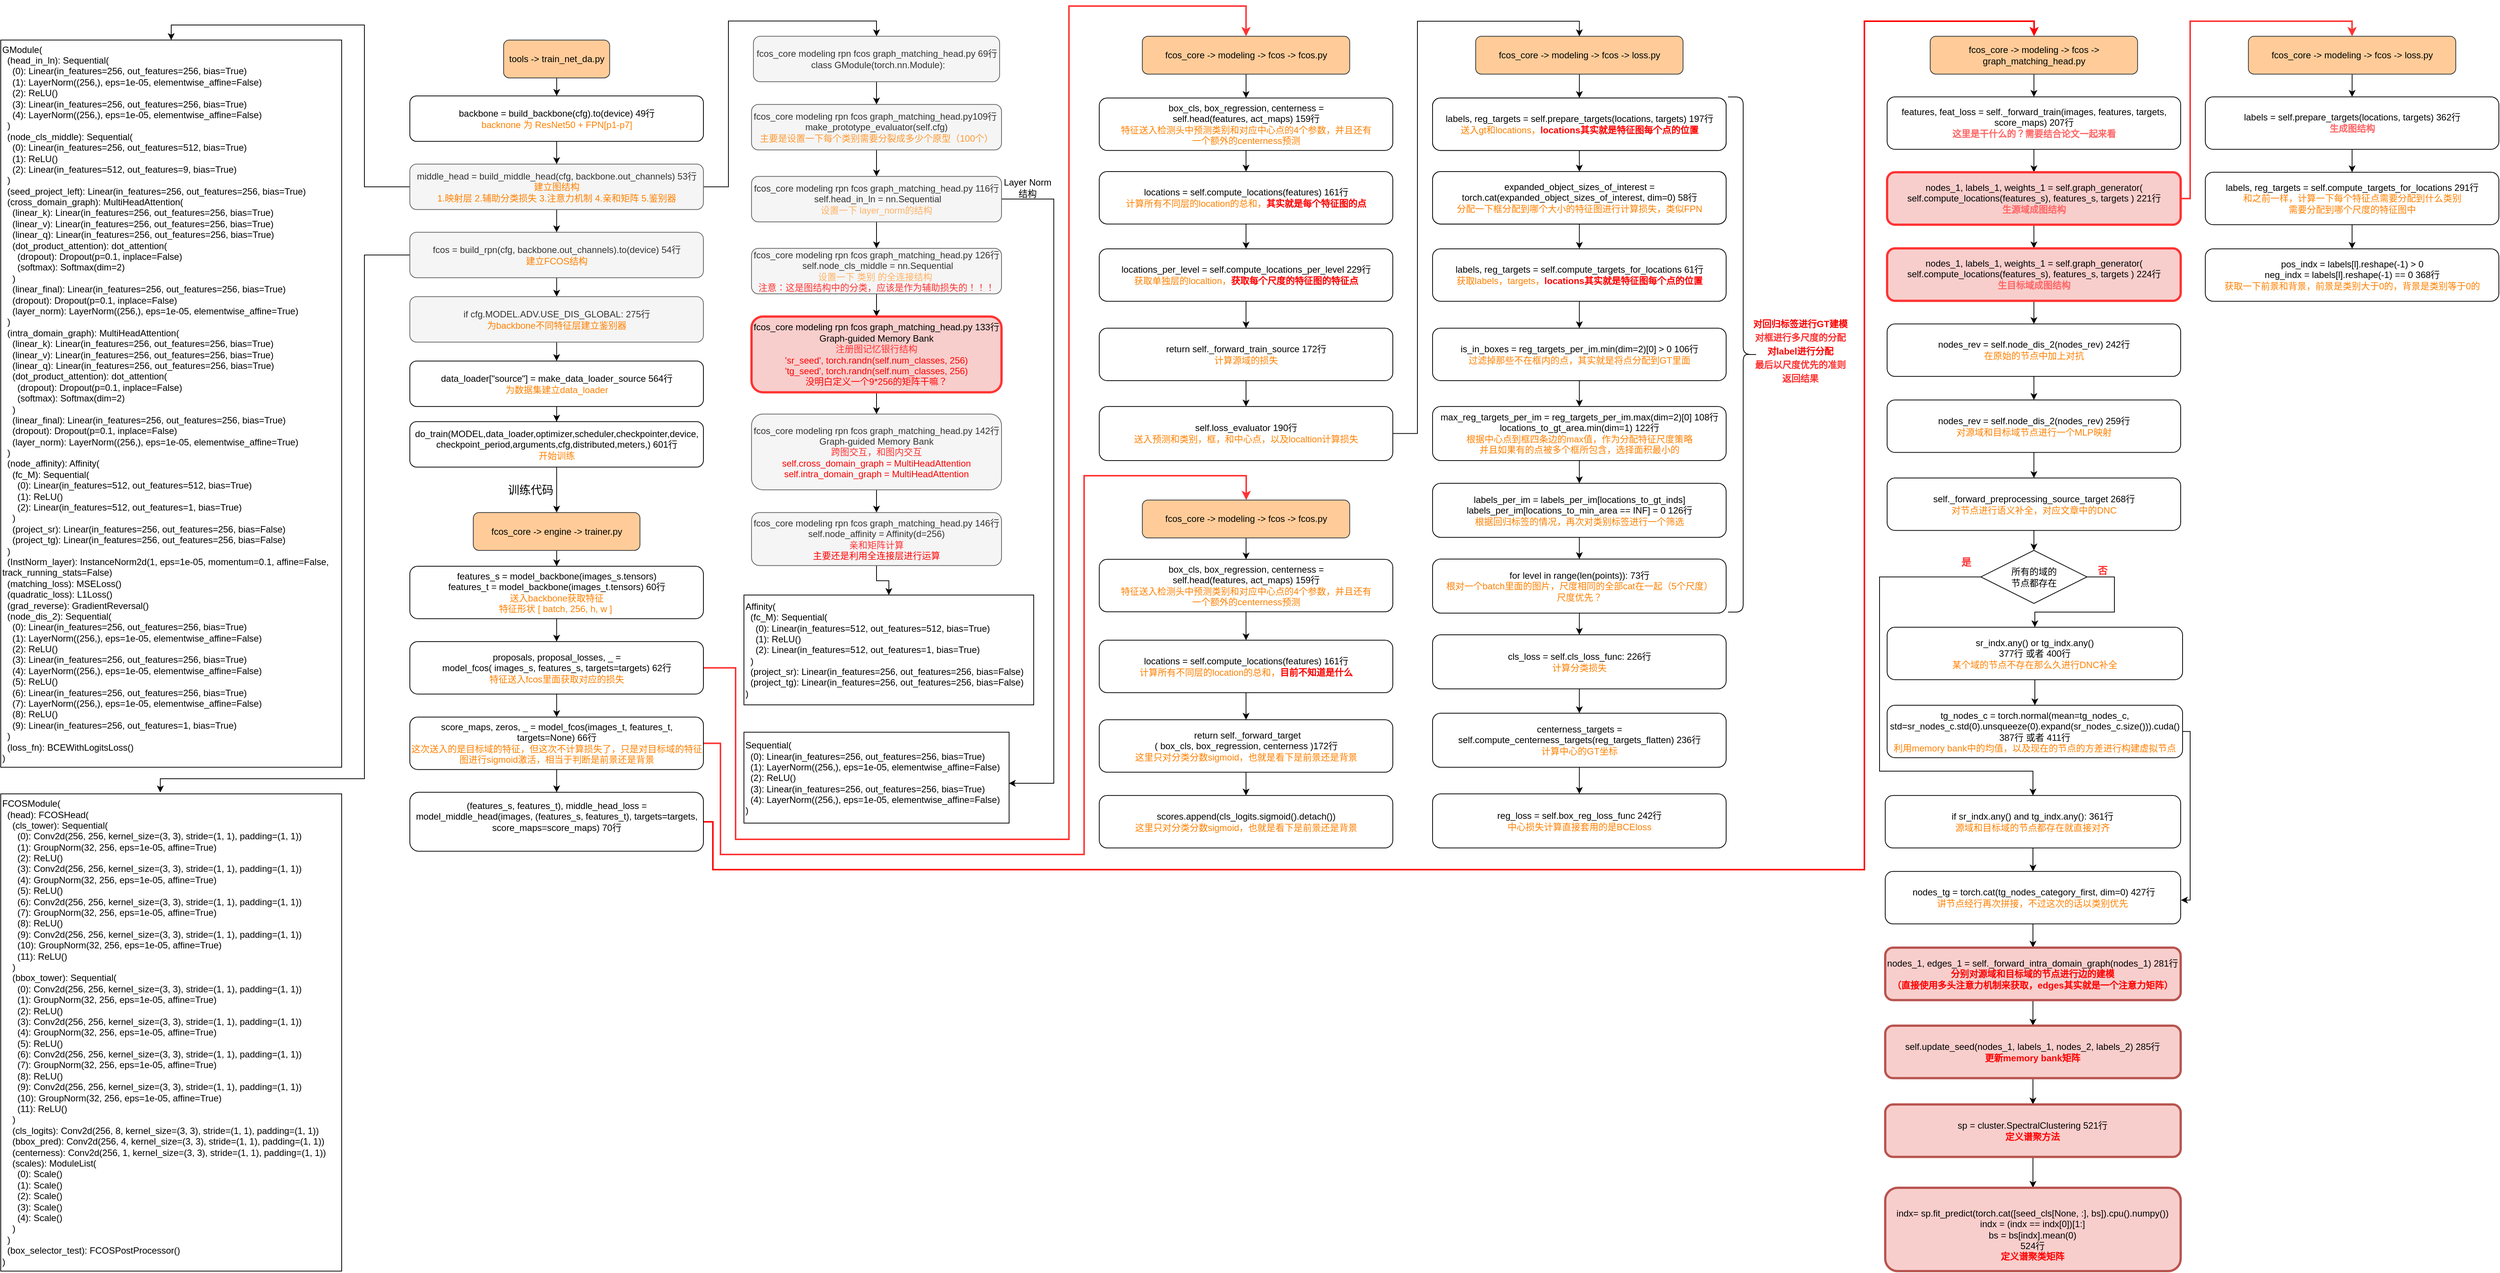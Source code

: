 <mxfile version="20.3.0" type="github">
  <diagram id="kIxsnDEzaFE8jGhAG0Tv" name="第 1 页">
    <mxGraphModel dx="2013" dy="2355" grid="1" gridSize="10" guides="1" tooltips="1" connect="1" arrows="1" fold="1" page="1" pageScale="1" pageWidth="1200" pageHeight="1920" math="0" shadow="0">
      <root>
        <mxCell id="0" />
        <mxCell id="1" parent="0" />
        <mxCell id="9VyTqNnY38J_3XrKxKob-4" value="" style="edgeStyle=orthogonalEdgeStyle;rounded=0;orthogonalLoop=1;jettySize=auto;html=1;" parent="1" source="9VyTqNnY38J_3XrKxKob-1" target="9VyTqNnY38J_3XrKxKob-3" edge="1">
          <mxGeometry relative="1" as="geometry" />
        </mxCell>
        <mxCell id="9VyTqNnY38J_3XrKxKob-1" value="tools -&amp;gt; train_net_da.py" style="rounded=1;whiteSpace=wrap;html=1;fillColor=#ffcc99;strokeColor=#36393d;" parent="1" vertex="1">
          <mxGeometry x="-526.25" y="-1765.15" width="140" height="50" as="geometry" />
        </mxCell>
        <mxCell id="9VyTqNnY38J_3XrKxKob-6" value="" style="edgeStyle=orthogonalEdgeStyle;rounded=0;orthogonalLoop=1;jettySize=auto;html=1;fontColor=#FF8000;" parent="1" source="9VyTqNnY38J_3XrKxKob-3" target="9VyTqNnY38J_3XrKxKob-5" edge="1">
          <mxGeometry relative="1" as="geometry" />
        </mxCell>
        <mxCell id="9VyTqNnY38J_3XrKxKob-3" value="backbone = build_backbone(cfg).to(device) 49行&lt;br&gt;&lt;font color=&quot;#ff8000&quot;&gt;backnone 为 ResNet50 + FPN[p1-p7]&lt;/font&gt;" style="whiteSpace=wrap;html=1;rounded=1;" parent="1" vertex="1">
          <mxGeometry x="-650" y="-1691.4" width="387.5" height="60" as="geometry" />
        </mxCell>
        <mxCell id="9VyTqNnY38J_3XrKxKob-8" value="" style="edgeStyle=orthogonalEdgeStyle;rounded=0;orthogonalLoop=1;jettySize=auto;html=1;fontColor=#FF8000;entryX=0.5;entryY=0;entryDx=0;entryDy=0;" parent="1" source="9VyTqNnY38J_3XrKxKob-5" target="9VyTqNnY38J_3XrKxKob-7" edge="1">
          <mxGeometry relative="1" as="geometry" />
        </mxCell>
        <mxCell id="9VyTqNnY38J_3XrKxKob-36" value="" style="edgeStyle=orthogonalEdgeStyle;rounded=0;orthogonalLoop=1;jettySize=auto;html=1;fontColor=#FF0000;" parent="1" source="9VyTqNnY38J_3XrKxKob-5" target="9VyTqNnY38J_3XrKxKob-35" edge="1">
          <mxGeometry relative="1" as="geometry" />
        </mxCell>
        <mxCell id="9VyTqNnY38J_3XrKxKob-42" style="edgeStyle=orthogonalEdgeStyle;rounded=0;orthogonalLoop=1;jettySize=auto;html=1;entryX=0.5;entryY=0;entryDx=0;entryDy=0;fontColor=#000000;" parent="1" source="9VyTqNnY38J_3XrKxKob-5" target="9VyTqNnY38J_3XrKxKob-40" edge="1">
          <mxGeometry relative="1" as="geometry">
            <Array as="points">
              <mxPoint x="-710" y="-1571" />
              <mxPoint x="-710" y="-1785" />
              <mxPoint x="-965" y="-1785" />
            </Array>
          </mxGeometry>
        </mxCell>
        <mxCell id="9VyTqNnY38J_3XrKxKob-5" value="middle_head = build_middle_head(cfg, backbone.out_channels) 53行&lt;br&gt;&lt;font color=&quot;#ff8000&quot;&gt;建立图结构&lt;br&gt;1.映射层 2.辅助分类损失 3.注意力机制 4.亲和矩阵 5.鉴别器&lt;br&gt;&lt;/font&gt;" style="whiteSpace=wrap;html=1;rounded=1;fillColor=#f5f5f5;strokeColor=#666666;fontColor=#333333;" parent="1" vertex="1">
          <mxGeometry x="-650" y="-1601.4" width="387.5" height="60" as="geometry" />
        </mxCell>
        <mxCell id="9VyTqNnY38J_3XrKxKob-10" value="" style="edgeStyle=orthogonalEdgeStyle;rounded=0;orthogonalLoop=1;jettySize=auto;html=1;fontColor=#FF8000;entryX=0.5;entryY=0;entryDx=0;entryDy=0;" parent="1" source="9VyTqNnY38J_3XrKxKob-7" target="9VyTqNnY38J_3XrKxKob-11" edge="1">
          <mxGeometry relative="1" as="geometry">
            <mxPoint x="-34" y="-1660.15" as="targetPoint" />
          </mxGeometry>
        </mxCell>
        <mxCell id="9VyTqNnY38J_3XrKxKob-7" value="fcos_core modeling rpn fcos graph_matching_head.py 69行&lt;br&gt;&amp;nbsp;class GModule(torch.nn.Module):" style="whiteSpace=wrap;html=1;rounded=1;fillColor=#f5f5f5;strokeColor=#666666;fontColor=#333333;" parent="1" vertex="1">
          <mxGeometry x="-196.5" y="-1770.15" width="325" height="60" as="geometry" />
        </mxCell>
        <mxCell id="9VyTqNnY38J_3XrKxKob-14" value="" style="edgeStyle=orthogonalEdgeStyle;rounded=0;orthogonalLoop=1;jettySize=auto;html=1;fontColor=#FF8000;" parent="1" source="9VyTqNnY38J_3XrKxKob-11" target="9VyTqNnY38J_3XrKxKob-13" edge="1">
          <mxGeometry relative="1" as="geometry" />
        </mxCell>
        <mxCell id="9VyTqNnY38J_3XrKxKob-11" value="fcos_core modeling rpn fcos graph_matching_head.py109行&amp;nbsp;&lt;br&gt;make_prototype_evaluator(self.cfg)&lt;br&gt;&lt;font color=&quot;#ff9933&quot;&gt;主要是设置一下每个类别需要分裂成多少个原型（100个）&lt;/font&gt;" style="whiteSpace=wrap;html=1;rounded=1;fillColor=#f5f5f5;strokeColor=#666666;fontColor=#333333;" parent="1" vertex="1">
          <mxGeometry x="-199" y="-1680.15" width="330" height="60" as="geometry" />
        </mxCell>
        <mxCell id="9VyTqNnY38J_3XrKxKob-24" value="" style="edgeStyle=orthogonalEdgeStyle;rounded=0;orthogonalLoop=1;jettySize=auto;html=1;fontColor=#000000;" parent="1" source="9VyTqNnY38J_3XrKxKob-13" target="9VyTqNnY38J_3XrKxKob-23" edge="1">
          <mxGeometry relative="1" as="geometry" />
        </mxCell>
        <mxCell id="9VyTqNnY38J_3XrKxKob-52" style="edgeStyle=orthogonalEdgeStyle;rounded=0;orthogonalLoop=1;jettySize=auto;html=1;fontColor=#000000;entryX=0.999;entryY=0.562;entryDx=0;entryDy=0;entryPerimeter=0;" parent="1" source="9VyTqNnY38J_3XrKxKob-13" target="9VyTqNnY38J_3XrKxKob-17" edge="1">
          <mxGeometry relative="1" as="geometry">
            <Array as="points">
              <mxPoint x="200" y="-1555" />
              <mxPoint x="200" y="-784" />
            </Array>
          </mxGeometry>
        </mxCell>
        <mxCell id="9VyTqNnY38J_3XrKxKob-13" value="fcos_core modeling rpn fcos graph_matching_head.py 116行&lt;br&gt;&amp;nbsp;self.head_in_ln = nn.Sequential&lt;br&gt;&lt;font color=&quot;#ffb366&quot;&gt;设置一下 layer_norm的结构&lt;/font&gt;" style="whiteSpace=wrap;html=1;rounded=1;fillColor=#f5f5f5;strokeColor=#666666;fontColor=#333333;" parent="1" vertex="1">
          <mxGeometry x="-199" y="-1585.15" width="330" height="60" as="geometry" />
        </mxCell>
        <mxCell id="9VyTqNnY38J_3XrKxKob-17" value="&lt;div&gt;&lt;span style=&quot;color: rgb(0, 0, 0); background-color: initial;&quot;&gt;Sequential(&lt;/span&gt;&lt;br&gt;&lt;/div&gt;&lt;div&gt;&lt;font color=&quot;#000000&quot;&gt;&amp;nbsp; (0): Linear(in_features=256, out_features=256, bias=True)&lt;/font&gt;&lt;/div&gt;&lt;div&gt;&lt;font color=&quot;#000000&quot;&gt;&amp;nbsp; (1): LayerNorm((256,), eps=1e-05, elementwise_affine=False)&lt;/font&gt;&lt;/div&gt;&lt;div&gt;&lt;font color=&quot;#000000&quot;&gt;&amp;nbsp; (2): ReLU()&lt;/font&gt;&lt;/div&gt;&lt;div&gt;&lt;font color=&quot;#000000&quot;&gt;&amp;nbsp; (3): Linear(in_features=256, out_features=256, bias=True)&lt;/font&gt;&lt;/div&gt;&lt;div&gt;&lt;font color=&quot;#000000&quot;&gt;&amp;nbsp; (4): LayerNorm((256,), eps=1e-05, elementwise_affine=False)&lt;/font&gt;&lt;/div&gt;&lt;div&gt;&lt;font color=&quot;#000000&quot;&gt;)&lt;/font&gt;&lt;/div&gt;" style="rounded=0;whiteSpace=wrap;html=1;fontColor=#FF9933;align=left;" parent="1" vertex="1">
          <mxGeometry x="-209" y="-851.4" width="350" height="120" as="geometry" />
        </mxCell>
        <mxCell id="9VyTqNnY38J_3XrKxKob-22" value="" style="group" parent="1" vertex="1" connectable="0">
          <mxGeometry x="110" y="-1585.15" width="110" height="35" as="geometry" />
        </mxCell>
        <mxCell id="9VyTqNnY38J_3XrKxKob-19" value="Layer Norm &lt;br&gt;结构" style="text;html=1;align=center;verticalAlign=middle;resizable=0;points=[];autosize=1;strokeColor=none;fillColor=none;fontColor=#000000;" parent="9VyTqNnY38J_3XrKxKob-22" vertex="1">
          <mxGeometry x="10" y="-5" width="90" height="40" as="geometry" />
        </mxCell>
        <mxCell id="9VyTqNnY38J_3XrKxKob-26" value="" style="edgeStyle=orthogonalEdgeStyle;rounded=0;orthogonalLoop=1;jettySize=auto;html=1;fontColor=#FF6666;" parent="1" source="9VyTqNnY38J_3XrKxKob-23" target="9VyTqNnY38J_3XrKxKob-25" edge="1">
          <mxGeometry relative="1" as="geometry" />
        </mxCell>
        <mxCell id="9VyTqNnY38J_3XrKxKob-23" value="fcos_core modeling rpn fcos graph_matching_head.py 126行&lt;br&gt;&amp;nbsp;self.node_cls_middle = nn.Sequential&lt;br&gt;&lt;font color=&quot;#ffb366&quot;&gt;设置一下 类别 的全连接结构&amp;nbsp;&lt;/font&gt;&lt;br&gt;&lt;font color=&quot;#ff3333&quot;&gt;注意：这是图结构中的分类，应该是作为辅助损失的！！！&lt;/font&gt;" style="whiteSpace=wrap;html=1;rounded=1;fillColor=#f5f5f5;strokeColor=#666666;fontColor=#333333;" parent="1" vertex="1">
          <mxGeometry x="-199" y="-1490.15" width="330" height="60" as="geometry" />
        </mxCell>
        <mxCell id="9VyTqNnY38J_3XrKxKob-28" value="" style="edgeStyle=orthogonalEdgeStyle;rounded=0;orthogonalLoop=1;jettySize=auto;html=1;fontColor=#FF0000;" parent="1" source="9VyTqNnY38J_3XrKxKob-25" target="9VyTqNnY38J_3XrKxKob-27" edge="1">
          <mxGeometry relative="1" as="geometry" />
        </mxCell>
        <mxCell id="9VyTqNnY38J_3XrKxKob-25" value="fcos_core modeling rpn fcos graph_matching_head.py 133行&lt;br&gt;Graph-guided Memory Bank&lt;br&gt;&lt;font color=&quot;#ff3333&quot;&gt;注册图记忆银行结构&lt;/font&gt;&lt;br&gt;&lt;font color=&quot;#ff0000&quot;&gt;&#39;sr_seed&#39;, torch.randn(self.num_classes, 256)&lt;br&gt;&#39;tg_seed&#39;, torch.randn(self.num_classes, 256)&lt;br&gt;没明白定义一个9*256的矩阵干嘛？&lt;br&gt;&lt;/font&gt;" style="whiteSpace=wrap;html=1;rounded=1;fillColor=#f8cecc;strokeColor=#FF3333;strokeWidth=3;" parent="1" vertex="1">
          <mxGeometry x="-199" y="-1400.15" width="330" height="100" as="geometry" />
        </mxCell>
        <mxCell id="9VyTqNnY38J_3XrKxKob-30" value="" style="edgeStyle=orthogonalEdgeStyle;rounded=0;orthogonalLoop=1;jettySize=auto;html=1;fontColor=#FF0000;" parent="1" source="9VyTqNnY38J_3XrKxKob-27" target="9VyTqNnY38J_3XrKxKob-29" edge="1">
          <mxGeometry relative="1" as="geometry" />
        </mxCell>
        <mxCell id="9VyTqNnY38J_3XrKxKob-27" value="fcos_core modeling rpn fcos graph_matching_head.py 142行&lt;br&gt;Graph-guided Memory Bank&lt;br&gt;&lt;font color=&quot;#ff3333&quot;&gt;跨图交互，和图内交互&lt;/font&gt;&lt;br&gt;&lt;font color=&quot;#ff0000&quot;&gt;self.cross_domain_graph = MultiHeadAttention&lt;br&gt;&lt;/font&gt;&lt;span style=&quot;color: rgb(255, 0, 0);&quot;&gt;self.intra_domain_graph = MultiHeadAttention&lt;/span&gt;&lt;font color=&quot;#ff0000&quot;&gt;&lt;br&gt;&lt;/font&gt;" style="whiteSpace=wrap;html=1;rounded=1;fillColor=#f5f5f5;strokeColor=#666666;fontColor=#333333;" parent="1" vertex="1">
          <mxGeometry x="-199" y="-1271.4" width="330" height="100" as="geometry" />
        </mxCell>
        <mxCell id="9VyTqNnY38J_3XrKxKob-32" value="" style="edgeStyle=orthogonalEdgeStyle;rounded=0;orthogonalLoop=1;jettySize=auto;html=1;fontColor=#FF0000;entryX=0.5;entryY=0;entryDx=0;entryDy=0;" parent="1" source="9VyTqNnY38J_3XrKxKob-29" target="9VyTqNnY38J_3XrKxKob-34" edge="1">
          <mxGeometry relative="1" as="geometry">
            <mxPoint x="-219" y="-941.4" as="targetPoint" />
          </mxGeometry>
        </mxCell>
        <mxCell id="9VyTqNnY38J_3XrKxKob-29" value="fcos_core modeling rpn fcos graph_matching_head.py 146行&lt;br&gt;self.node_affinity = Affinity(d=256)&lt;br&gt;&lt;font color=&quot;#ff3333&quot;&gt;亲和矩阵计算&lt;/font&gt;&lt;br&gt;&lt;font color=&quot;#ff0000&quot;&gt;主要还是利用全连接层进行运算&lt;br&gt;&lt;/font&gt;" style="whiteSpace=wrap;html=1;rounded=1;fillColor=#f5f5f5;strokeColor=#666666;fontColor=#333333;" parent="1" vertex="1">
          <mxGeometry x="-199" y="-1141.4" width="330" height="70" as="geometry" />
        </mxCell>
        <mxCell id="9VyTqNnY38J_3XrKxKob-34" value="&lt;div&gt;&lt;span style=&quot;color: rgb(0, 0, 0); background-color: initial;&quot;&gt;Affinity(&lt;/span&gt;&lt;br&gt;&lt;/div&gt;&lt;div&gt;&lt;font color=&quot;#000000&quot;&gt;&lt;div&gt;&amp;nbsp; (fc_M): Sequential(&lt;/div&gt;&lt;div&gt;&amp;nbsp; &amp;nbsp; (0): Linear(in_features=512, out_features=512, bias=True)&lt;/div&gt;&lt;div&gt;&amp;nbsp; &amp;nbsp; (1): ReLU()&lt;/div&gt;&lt;div&gt;&amp;nbsp; &amp;nbsp; (2): Linear(in_features=512, out_features=1, bias=True)&lt;/div&gt;&lt;div&gt;&amp;nbsp; )&lt;/div&gt;&lt;div&gt;&amp;nbsp; (project_sr): Linear(in_features=256, out_features=256, bias=False)&lt;/div&gt;&lt;div&gt;&amp;nbsp; (project_tg): Linear(in_features=256, out_features=256, bias=False)&lt;/div&gt;&lt;div&gt;)&lt;/div&gt;&lt;/font&gt;&lt;/div&gt;" style="rounded=0;whiteSpace=wrap;html=1;fontColor=#FF9933;align=left;" parent="1" vertex="1">
          <mxGeometry x="-209" y="-1032.5" width="382.5" height="145" as="geometry" />
        </mxCell>
        <mxCell id="9VyTqNnY38J_3XrKxKob-45" value="" style="edgeStyle=orthogonalEdgeStyle;rounded=0;orthogonalLoop=1;jettySize=auto;html=1;fontColor=#000000;" parent="1" source="9VyTqNnY38J_3XrKxKob-35" target="9VyTqNnY38J_3XrKxKob-44" edge="1">
          <mxGeometry relative="1" as="geometry" />
        </mxCell>
        <mxCell id="9VyTqNnY38J_3XrKxKob-54" style="edgeStyle=orthogonalEdgeStyle;rounded=0;orthogonalLoop=1;jettySize=auto;html=1;fontColor=#000000;entryX=0.468;entryY=-0.003;entryDx=0;entryDy=0;entryPerimeter=0;" parent="1" source="9VyTqNnY38J_3XrKxKob-35" target="9VyTqNnY38J_3XrKxKob-38" edge="1">
          <mxGeometry relative="1" as="geometry">
            <mxPoint x="-700" y="-1160" as="targetPoint" />
            <Array as="points">
              <mxPoint x="-710" y="-1481" />
              <mxPoint x="-710" y="-790" />
              <mxPoint x="-979" y="-790" />
            </Array>
          </mxGeometry>
        </mxCell>
        <mxCell id="9VyTqNnY38J_3XrKxKob-35" value="fcos = build_rpn(cfg, backbone.out_channels).to(device) 54行&lt;br&gt;&lt;font color=&quot;#ff8000&quot;&gt;建立FCOS结构&lt;/font&gt;" style="whiteSpace=wrap;html=1;rounded=1;fillColor=#f5f5f5;strokeColor=#666666;fontColor=#333333;" parent="1" vertex="1">
          <mxGeometry x="-650" y="-1511.4" width="387.5" height="60" as="geometry" />
        </mxCell>
        <mxCell id="9VyTqNnY38J_3XrKxKob-38" value="&lt;div&gt;&lt;span style=&quot;color: rgb(0, 0, 0); background-color: initial;&quot;&gt;FCOSModule(&lt;/span&gt;&lt;br&gt;&lt;/div&gt;&lt;div&gt;&lt;div&gt;&lt;font color=&quot;#000000&quot;&gt;&amp;nbsp; (head): FCOSHead(&lt;/font&gt;&lt;/div&gt;&lt;div&gt;&lt;font color=&quot;#000000&quot;&gt;&amp;nbsp; &amp;nbsp; (cls_tower): Sequential(&lt;/font&gt;&lt;/div&gt;&lt;div&gt;&lt;font color=&quot;#000000&quot;&gt;&amp;nbsp; &amp;nbsp; &amp;nbsp; (0): Conv2d(256, 256, kernel_size=(3, 3), stride=(1, 1), padding=(1, 1))&lt;/font&gt;&lt;/div&gt;&lt;div&gt;&lt;font color=&quot;#000000&quot;&gt;&amp;nbsp; &amp;nbsp; &amp;nbsp; (1): GroupNorm(32, 256, eps=1e-05, affine=True)&lt;/font&gt;&lt;/div&gt;&lt;div&gt;&lt;font color=&quot;#000000&quot;&gt;&amp;nbsp; &amp;nbsp; &amp;nbsp; (2): ReLU()&lt;/font&gt;&lt;/div&gt;&lt;div&gt;&lt;font color=&quot;#000000&quot;&gt;&amp;nbsp; &amp;nbsp; &amp;nbsp; (3): Conv2d(256, 256, kernel_size=(3, 3), stride=(1, 1), padding=(1, 1))&lt;/font&gt;&lt;/div&gt;&lt;div&gt;&lt;font color=&quot;#000000&quot;&gt;&amp;nbsp; &amp;nbsp; &amp;nbsp; (4): GroupNorm(32, 256, eps=1e-05, affine=True)&lt;/font&gt;&lt;/div&gt;&lt;div&gt;&lt;font color=&quot;#000000&quot;&gt;&amp;nbsp; &amp;nbsp; &amp;nbsp; (5): ReLU()&lt;/font&gt;&lt;/div&gt;&lt;div&gt;&lt;font color=&quot;#000000&quot;&gt;&amp;nbsp; &amp;nbsp; &amp;nbsp; (6): Conv2d(256, 256, kernel_size=(3, 3), stride=(1, 1), padding=(1, 1))&lt;/font&gt;&lt;/div&gt;&lt;div&gt;&lt;font color=&quot;#000000&quot;&gt;&amp;nbsp; &amp;nbsp; &amp;nbsp; (7): GroupNorm(32, 256, eps=1e-05, affine=True)&lt;/font&gt;&lt;/div&gt;&lt;div&gt;&lt;font color=&quot;#000000&quot;&gt;&amp;nbsp; &amp;nbsp; &amp;nbsp; (8): ReLU()&lt;/font&gt;&lt;/div&gt;&lt;div&gt;&lt;font color=&quot;#000000&quot;&gt;&amp;nbsp; &amp;nbsp; &amp;nbsp; (9): Conv2d(256, 256, kernel_size=(3, 3), stride=(1, 1), padding=(1, 1))&lt;/font&gt;&lt;/div&gt;&lt;div&gt;&lt;font color=&quot;#000000&quot;&gt;&amp;nbsp; &amp;nbsp; &amp;nbsp; (10): GroupNorm(32, 256, eps=1e-05, affine=True)&lt;/font&gt;&lt;/div&gt;&lt;div&gt;&lt;font color=&quot;#000000&quot;&gt;&amp;nbsp; &amp;nbsp; &amp;nbsp; (11): ReLU()&lt;/font&gt;&lt;/div&gt;&lt;div&gt;&lt;font color=&quot;#000000&quot;&gt;&amp;nbsp; &amp;nbsp; )&lt;/font&gt;&lt;/div&gt;&lt;div&gt;&lt;font color=&quot;#000000&quot;&gt;&amp;nbsp; &amp;nbsp; (bbox_tower): Sequential(&lt;/font&gt;&lt;/div&gt;&lt;div&gt;&lt;font color=&quot;#000000&quot;&gt;&amp;nbsp; &amp;nbsp; &amp;nbsp; (0): Conv2d(256, 256, kernel_size=(3, 3), stride=(1, 1), padding=(1, 1))&lt;/font&gt;&lt;/div&gt;&lt;div&gt;&lt;font color=&quot;#000000&quot;&gt;&amp;nbsp; &amp;nbsp; &amp;nbsp; (1): GroupNorm(32, 256, eps=1e-05, affine=True)&lt;/font&gt;&lt;/div&gt;&lt;div&gt;&lt;font color=&quot;#000000&quot;&gt;&amp;nbsp; &amp;nbsp; &amp;nbsp; (2): ReLU()&lt;/font&gt;&lt;/div&gt;&lt;div&gt;&lt;font color=&quot;#000000&quot;&gt;&amp;nbsp; &amp;nbsp; &amp;nbsp; (3): Conv2d(256, 256, kernel_size=(3, 3), stride=(1, 1), padding=(1, 1))&lt;/font&gt;&lt;/div&gt;&lt;div&gt;&lt;font color=&quot;#000000&quot;&gt;&amp;nbsp; &amp;nbsp; &amp;nbsp; (4): GroupNorm(32, 256, eps=1e-05, affine=True)&lt;/font&gt;&lt;/div&gt;&lt;div&gt;&lt;font color=&quot;#000000&quot;&gt;&amp;nbsp; &amp;nbsp; &amp;nbsp; (5): ReLU()&lt;/font&gt;&lt;/div&gt;&lt;div&gt;&lt;font color=&quot;#000000&quot;&gt;&amp;nbsp; &amp;nbsp; &amp;nbsp; (6): Conv2d(256, 256, kernel_size=(3, 3), stride=(1, 1), padding=(1, 1))&lt;/font&gt;&lt;/div&gt;&lt;div&gt;&lt;font color=&quot;#000000&quot;&gt;&amp;nbsp; &amp;nbsp; &amp;nbsp; (7): GroupNorm(32, 256, eps=1e-05, affine=True)&lt;/font&gt;&lt;/div&gt;&lt;div&gt;&lt;font color=&quot;#000000&quot;&gt;&amp;nbsp; &amp;nbsp; &amp;nbsp; (8): ReLU()&lt;/font&gt;&lt;/div&gt;&lt;div&gt;&lt;font color=&quot;#000000&quot;&gt;&amp;nbsp; &amp;nbsp; &amp;nbsp; (9): Conv2d(256, 256, kernel_size=(3, 3), stride=(1, 1), padding=(1, 1))&lt;/font&gt;&lt;/div&gt;&lt;div&gt;&lt;font color=&quot;#000000&quot;&gt;&amp;nbsp; &amp;nbsp; &amp;nbsp; (10): GroupNorm(32, 256, eps=1e-05, affine=True)&lt;/font&gt;&lt;/div&gt;&lt;div&gt;&lt;font color=&quot;#000000&quot;&gt;&amp;nbsp; &amp;nbsp; &amp;nbsp; (11): ReLU()&lt;/font&gt;&lt;/div&gt;&lt;div&gt;&lt;font color=&quot;#000000&quot;&gt;&amp;nbsp; &amp;nbsp; )&lt;/font&gt;&lt;/div&gt;&lt;div&gt;&lt;font color=&quot;#000000&quot;&gt;&amp;nbsp; &amp;nbsp; (cls_logits): Conv2d(256, 8, kernel_size=(3, 3), stride=(1, 1), padding=(1, 1))&lt;/font&gt;&lt;/div&gt;&lt;div&gt;&lt;font color=&quot;#000000&quot;&gt;&amp;nbsp; &amp;nbsp; (bbox_pred): Conv2d(256, 4, kernel_size=(3, 3), stride=(1, 1), padding=(1, 1))&lt;/font&gt;&lt;/div&gt;&lt;div&gt;&lt;font color=&quot;#000000&quot;&gt;&amp;nbsp; &amp;nbsp; (centerness): Conv2d(256, 1, kernel_size=(3, 3), stride=(1, 1), padding=(1, 1))&lt;/font&gt;&lt;/div&gt;&lt;div&gt;&lt;font color=&quot;#000000&quot;&gt;&amp;nbsp; &amp;nbsp; (scales): ModuleList(&lt;/font&gt;&lt;/div&gt;&lt;div&gt;&lt;font color=&quot;#000000&quot;&gt;&amp;nbsp; &amp;nbsp; &amp;nbsp; (0): Scale()&lt;/font&gt;&lt;/div&gt;&lt;div&gt;&lt;font color=&quot;#000000&quot;&gt;&amp;nbsp; &amp;nbsp; &amp;nbsp; (1): Scale()&lt;/font&gt;&lt;/div&gt;&lt;div&gt;&lt;font color=&quot;#000000&quot;&gt;&amp;nbsp; &amp;nbsp; &amp;nbsp; (2): Scale()&lt;/font&gt;&lt;/div&gt;&lt;div&gt;&lt;font color=&quot;#000000&quot;&gt;&amp;nbsp; &amp;nbsp; &amp;nbsp; (3): Scale()&lt;/font&gt;&lt;/div&gt;&lt;div&gt;&lt;font color=&quot;#000000&quot;&gt;&amp;nbsp; &amp;nbsp; &amp;nbsp; (4): Scale()&lt;/font&gt;&lt;/div&gt;&lt;div&gt;&lt;font color=&quot;#000000&quot;&gt;&amp;nbsp; &amp;nbsp; )&lt;/font&gt;&lt;/div&gt;&lt;div&gt;&lt;font color=&quot;#000000&quot;&gt;&amp;nbsp; )&lt;/font&gt;&lt;/div&gt;&lt;div&gt;&lt;font color=&quot;#000000&quot;&gt;&amp;nbsp; (box_selector_test): FCOSPostProcessor()&lt;/font&gt;&lt;/div&gt;&lt;div&gt;&lt;font color=&quot;#000000&quot;&gt;)&lt;/font&gt;&lt;/div&gt;&lt;/div&gt;" style="rounded=0;whiteSpace=wrap;html=1;fontColor=#FF9933;align=left;" parent="1" vertex="1">
          <mxGeometry x="-1190" y="-770" width="450" height="630" as="geometry" />
        </mxCell>
        <mxCell id="9VyTqNnY38J_3XrKxKob-40" value="&lt;div&gt;&lt;font color=&quot;#000000&quot;&gt;GModule(&lt;/font&gt;&lt;/div&gt;&lt;div&gt;&lt;font color=&quot;#000000&quot;&gt;&amp;nbsp; (head_in_ln): Sequential(&lt;/font&gt;&lt;/div&gt;&lt;div&gt;&lt;font color=&quot;#000000&quot;&gt;&amp;nbsp; &amp;nbsp; (0): Linear(in_features=256, out_features=256, bias=True)&lt;/font&gt;&lt;/div&gt;&lt;div&gt;&lt;font color=&quot;#000000&quot;&gt;&amp;nbsp; &amp;nbsp; (1): LayerNorm((256,), eps=1e-05, elementwise_affine=False)&lt;/font&gt;&lt;/div&gt;&lt;div&gt;&lt;font color=&quot;#000000&quot;&gt;&amp;nbsp; &amp;nbsp; (2): ReLU()&lt;/font&gt;&lt;/div&gt;&lt;div&gt;&lt;font color=&quot;#000000&quot;&gt;&amp;nbsp; &amp;nbsp; (3): Linear(in_features=256, out_features=256, bias=True)&lt;/font&gt;&lt;/div&gt;&lt;div&gt;&lt;font color=&quot;#000000&quot;&gt;&amp;nbsp; &amp;nbsp; (4): LayerNorm((256,), eps=1e-05, elementwise_affine=False)&lt;/font&gt;&lt;/div&gt;&lt;div&gt;&lt;font color=&quot;#000000&quot;&gt;&amp;nbsp; )&lt;/font&gt;&lt;/div&gt;&lt;div&gt;&lt;font color=&quot;#000000&quot;&gt;&amp;nbsp; (node_cls_middle): Sequential(&lt;/font&gt;&lt;/div&gt;&lt;div&gt;&lt;font color=&quot;#000000&quot;&gt;&amp;nbsp; &amp;nbsp; (0): Linear(in_features=256, out_features=512, bias=True)&lt;/font&gt;&lt;/div&gt;&lt;div&gt;&lt;font color=&quot;#000000&quot;&gt;&amp;nbsp; &amp;nbsp; (1): ReLU()&lt;/font&gt;&lt;/div&gt;&lt;div&gt;&lt;font color=&quot;#000000&quot;&gt;&amp;nbsp; &amp;nbsp; (2): Linear(in_features=512, out_features=9, bias=True)&lt;/font&gt;&lt;/div&gt;&lt;div&gt;&lt;font color=&quot;#000000&quot;&gt;&amp;nbsp; )&lt;/font&gt;&lt;/div&gt;&lt;div&gt;&lt;font color=&quot;#000000&quot;&gt;&amp;nbsp; (seed_project_left): Linear(in_features=256, out_features=256, bias=True)&lt;/font&gt;&lt;/div&gt;&lt;div&gt;&lt;font color=&quot;#000000&quot;&gt;&amp;nbsp; (cross_domain_graph): MultiHeadAttention(&lt;/font&gt;&lt;/div&gt;&lt;div&gt;&lt;font color=&quot;#000000&quot;&gt;&amp;nbsp; &amp;nbsp; (linear_k): Linear(in_features=256, out_features=256, bias=True)&lt;/font&gt;&lt;/div&gt;&lt;div&gt;&lt;font color=&quot;#000000&quot;&gt;&amp;nbsp; &amp;nbsp; (linear_v): Linear(in_features=256, out_features=256, bias=True)&lt;/font&gt;&lt;/div&gt;&lt;div&gt;&lt;font color=&quot;#000000&quot;&gt;&amp;nbsp; &amp;nbsp; (linear_q): Linear(in_features=256, out_features=256, bias=True)&lt;/font&gt;&lt;/div&gt;&lt;div&gt;&lt;font color=&quot;#000000&quot;&gt;&amp;nbsp; &amp;nbsp; (dot_product_attention): dot_attention(&lt;/font&gt;&lt;/div&gt;&lt;div&gt;&lt;font color=&quot;#000000&quot;&gt;&amp;nbsp; &amp;nbsp; &amp;nbsp; (dropout): Dropout(p=0.1, inplace=False)&lt;/font&gt;&lt;/div&gt;&lt;div&gt;&lt;font color=&quot;#000000&quot;&gt;&amp;nbsp; &amp;nbsp; &amp;nbsp; (softmax): Softmax(dim=2)&lt;/font&gt;&lt;/div&gt;&lt;div&gt;&lt;font color=&quot;#000000&quot;&gt;&amp;nbsp; &amp;nbsp; )&lt;/font&gt;&lt;/div&gt;&lt;div&gt;&lt;font color=&quot;#000000&quot;&gt;&amp;nbsp; &amp;nbsp; (linear_final): Linear(in_features=256, out_features=256, bias=True)&lt;/font&gt;&lt;/div&gt;&lt;div&gt;&lt;font color=&quot;#000000&quot;&gt;&amp;nbsp; &amp;nbsp; (dropout): Dropout(p=0.1, inplace=False)&lt;/font&gt;&lt;/div&gt;&lt;div&gt;&lt;font color=&quot;#000000&quot;&gt;&amp;nbsp; &amp;nbsp; (layer_norm): LayerNorm((256,), eps=1e-05, elementwise_affine=True)&lt;/font&gt;&lt;/div&gt;&lt;div&gt;&lt;font color=&quot;#000000&quot;&gt;&amp;nbsp; )&lt;/font&gt;&lt;/div&gt;&lt;div&gt;&lt;font color=&quot;#000000&quot;&gt;&amp;nbsp; (intra_domain_graph): MultiHeadAttention(&lt;/font&gt;&lt;/div&gt;&lt;div&gt;&lt;font color=&quot;#000000&quot;&gt;&amp;nbsp; &amp;nbsp; (linear_k): Linear(in_features=256, out_features=256, bias=True)&lt;/font&gt;&lt;/div&gt;&lt;div&gt;&lt;font color=&quot;#000000&quot;&gt;&amp;nbsp; &amp;nbsp; (linear_v): Linear(in_features=256, out_features=256, bias=True)&lt;/font&gt;&lt;/div&gt;&lt;div&gt;&lt;font color=&quot;#000000&quot;&gt;&amp;nbsp; &amp;nbsp; (linear_q): Linear(in_features=256, out_features=256, bias=True)&lt;/font&gt;&lt;/div&gt;&lt;div&gt;&lt;font color=&quot;#000000&quot;&gt;&amp;nbsp; &amp;nbsp; (dot_product_attention): dot_attention(&lt;/font&gt;&lt;/div&gt;&lt;div&gt;&lt;font color=&quot;#000000&quot;&gt;&amp;nbsp; &amp;nbsp; &amp;nbsp; (dropout): Dropout(p=0.1, inplace=False)&lt;/font&gt;&lt;/div&gt;&lt;div&gt;&lt;font color=&quot;#000000&quot;&gt;&amp;nbsp; &amp;nbsp; &amp;nbsp; (softmax): Softmax(dim=2)&lt;/font&gt;&lt;/div&gt;&lt;div&gt;&lt;font color=&quot;#000000&quot;&gt;&amp;nbsp; &amp;nbsp; )&lt;/font&gt;&lt;/div&gt;&lt;div&gt;&lt;font color=&quot;#000000&quot;&gt;&amp;nbsp; &amp;nbsp; (linear_final): Linear(in_features=256, out_features=256, bias=True)&lt;/font&gt;&lt;/div&gt;&lt;div&gt;&lt;font color=&quot;#000000&quot;&gt;&amp;nbsp; &amp;nbsp; (dropout): Dropout(p=0.1, inplace=False)&lt;/font&gt;&lt;/div&gt;&lt;div&gt;&lt;font color=&quot;#000000&quot;&gt;&amp;nbsp; &amp;nbsp; (layer_norm): LayerNorm((256,), eps=1e-05, elementwise_affine=True)&lt;/font&gt;&lt;/div&gt;&lt;div&gt;&lt;font color=&quot;#000000&quot;&gt;&amp;nbsp; )&lt;/font&gt;&lt;/div&gt;&lt;div&gt;&lt;font color=&quot;#000000&quot;&gt;&amp;nbsp; (node_affinity): Affinity(&lt;/font&gt;&lt;/div&gt;&lt;div&gt;&lt;font color=&quot;#000000&quot;&gt;&amp;nbsp; &amp;nbsp; (fc_M): Sequential(&lt;/font&gt;&lt;/div&gt;&lt;div&gt;&lt;font color=&quot;#000000&quot;&gt;&amp;nbsp; &amp;nbsp; &amp;nbsp; (0): Linear(in_features=512, out_features=512, bias=True)&lt;/font&gt;&lt;/div&gt;&lt;div&gt;&lt;font color=&quot;#000000&quot;&gt;&amp;nbsp; &amp;nbsp; &amp;nbsp; (1): ReLU()&lt;/font&gt;&lt;/div&gt;&lt;div&gt;&lt;font color=&quot;#000000&quot;&gt;&amp;nbsp; &amp;nbsp; &amp;nbsp; (2): Linear(in_features=512, out_features=1, bias=True)&lt;/font&gt;&lt;/div&gt;&lt;div&gt;&lt;font color=&quot;#000000&quot;&gt;&amp;nbsp; &amp;nbsp; )&lt;/font&gt;&lt;/div&gt;&lt;div&gt;&lt;font color=&quot;#000000&quot;&gt;&amp;nbsp; &amp;nbsp; (project_sr): Linear(in_features=256, out_features=256, bias=False)&lt;/font&gt;&lt;/div&gt;&lt;div&gt;&lt;font color=&quot;#000000&quot;&gt;&amp;nbsp; &amp;nbsp; (project_tg): Linear(in_features=256, out_features=256, bias=False)&lt;/font&gt;&lt;/div&gt;&lt;div&gt;&lt;font color=&quot;#000000&quot;&gt;&amp;nbsp; )&lt;/font&gt;&lt;/div&gt;&lt;div&gt;&lt;font color=&quot;#000000&quot;&gt;&amp;nbsp; (InstNorm_layer): InstanceNorm2d(1, eps=1e-05, momentum=0.1, affine=False, track_running_stats=False)&lt;/font&gt;&lt;/div&gt;&lt;div&gt;&lt;font color=&quot;#000000&quot;&gt;&amp;nbsp; (matching_loss): MSELoss()&lt;/font&gt;&lt;/div&gt;&lt;div&gt;&lt;font color=&quot;#000000&quot;&gt;&amp;nbsp; (quadratic_loss): L1Loss()&lt;/font&gt;&lt;/div&gt;&lt;div&gt;&lt;font color=&quot;#000000&quot;&gt;&amp;nbsp; (grad_reverse): GradientReversal()&lt;/font&gt;&lt;/div&gt;&lt;div&gt;&lt;font color=&quot;#000000&quot;&gt;&amp;nbsp; (node_dis_2): Sequential(&lt;/font&gt;&lt;/div&gt;&lt;div&gt;&lt;font color=&quot;#000000&quot;&gt;&amp;nbsp; &amp;nbsp; (0): Linear(in_features=256, out_features=256, bias=True)&lt;/font&gt;&lt;/div&gt;&lt;div&gt;&lt;font color=&quot;#000000&quot;&gt;&amp;nbsp; &amp;nbsp; (1): LayerNorm((256,), eps=1e-05, elementwise_affine=False)&lt;/font&gt;&lt;/div&gt;&lt;div&gt;&lt;font color=&quot;#000000&quot;&gt;&amp;nbsp; &amp;nbsp; (2): ReLU()&lt;/font&gt;&lt;/div&gt;&lt;div&gt;&lt;font color=&quot;#000000&quot;&gt;&amp;nbsp; &amp;nbsp; (3): Linear(in_features=256, out_features=256, bias=True)&lt;/font&gt;&lt;/div&gt;&lt;div&gt;&lt;font color=&quot;#000000&quot;&gt;&amp;nbsp; &amp;nbsp; (4): LayerNorm((256,), eps=1e-05, elementwise_affine=False)&lt;/font&gt;&lt;/div&gt;&lt;div&gt;&lt;font color=&quot;#000000&quot;&gt;&amp;nbsp; &amp;nbsp; (5): ReLU()&lt;/font&gt;&lt;/div&gt;&lt;div&gt;&lt;font color=&quot;#000000&quot;&gt;&amp;nbsp; &amp;nbsp; (6): Linear(in_features=256, out_features=256, bias=True)&lt;/font&gt;&lt;/div&gt;&lt;div&gt;&lt;font color=&quot;#000000&quot;&gt;&amp;nbsp; &amp;nbsp; (7): LayerNorm((256,), eps=1e-05, elementwise_affine=False)&lt;/font&gt;&lt;/div&gt;&lt;div&gt;&lt;font color=&quot;#000000&quot;&gt;&amp;nbsp; &amp;nbsp; (8): ReLU()&lt;/font&gt;&lt;/div&gt;&lt;div&gt;&lt;font color=&quot;#000000&quot;&gt;&amp;nbsp; &amp;nbsp; (9): Linear(in_features=256, out_features=1, bias=True)&lt;/font&gt;&lt;/div&gt;&lt;div&gt;&lt;font color=&quot;#000000&quot;&gt;&amp;nbsp; )&lt;/font&gt;&lt;/div&gt;&lt;div&gt;&lt;font color=&quot;#000000&quot;&gt;&amp;nbsp; (loss_fn): BCEWithLogitsLoss()&lt;/font&gt;&lt;/div&gt;&lt;div&gt;&lt;font color=&quot;#000000&quot;&gt;)&lt;/font&gt;&lt;/div&gt;" style="rounded=0;whiteSpace=wrap;html=1;fontColor=#FF9933;align=left;" parent="1" vertex="1">
          <mxGeometry x="-1190" y="-1765.15" width="450" height="960" as="geometry" />
        </mxCell>
        <mxCell id="9VyTqNnY38J_3XrKxKob-47" value="" style="edgeStyle=orthogonalEdgeStyle;rounded=0;orthogonalLoop=1;jettySize=auto;html=1;fontColor=#000000;" parent="1" source="9VyTqNnY38J_3XrKxKob-44" target="9VyTqNnY38J_3XrKxKob-46" edge="1">
          <mxGeometry relative="1" as="geometry" />
        </mxCell>
        <mxCell id="9VyTqNnY38J_3XrKxKob-44" value="if cfg.MODEL.ADV.USE_DIS_GLOBAL: 275行&lt;br&gt;&lt;font color=&quot;#ff8000&quot;&gt;为backbone不同特征层建立鉴别器&lt;/font&gt;" style="whiteSpace=wrap;html=1;rounded=1;fillColor=#f5f5f5;strokeColor=#666666;fontColor=#333333;" parent="1" vertex="1">
          <mxGeometry x="-650" y="-1426.4" width="387.5" height="60" as="geometry" />
        </mxCell>
        <mxCell id="9VyTqNnY38J_3XrKxKob-49" value="" style="edgeStyle=orthogonalEdgeStyle;rounded=0;orthogonalLoop=1;jettySize=auto;html=1;fontColor=#000000;" parent="1" source="9VyTqNnY38J_3XrKxKob-46" target="9VyTqNnY38J_3XrKxKob-48" edge="1">
          <mxGeometry relative="1" as="geometry" />
        </mxCell>
        <mxCell id="9VyTqNnY38J_3XrKxKob-46" value="data_loader[&quot;source&quot;] = make_data_loader_source 564行&lt;br&gt;&lt;font color=&quot;#ff8000&quot;&gt;为数据集建立data_loader&lt;/font&gt;" style="whiteSpace=wrap;html=1;rounded=1;" parent="1" vertex="1">
          <mxGeometry x="-650" y="-1341.4" width="387.5" height="60" as="geometry" />
        </mxCell>
        <mxCell id="9VyTqNnY38J_3XrKxKob-48" value="do_train(MODEL,data_loader,optimizer,scheduler,checkpointer,device,&lt;br&gt;checkpoint_period,arguments,cfg,distributed,meters,) 601行&lt;br&gt;&lt;font color=&quot;#ff8000&quot;&gt;开始训练&lt;/font&gt;" style="whiteSpace=wrap;html=1;rounded=1;" parent="1" vertex="1">
          <mxGeometry x="-650" y="-1261.4" width="387.5" height="60" as="geometry" />
        </mxCell>
        <mxCell id="9VyTqNnY38J_3XrKxKob-76" style="edgeStyle=orthogonalEdgeStyle;rounded=0;orthogonalLoop=1;jettySize=auto;html=1;entryX=0.5;entryY=0;entryDx=0;entryDy=0;strokeColor=#000000;strokeWidth=1;fontSize=15;fontColor=#000000;" parent="1" source="9VyTqNnY38J_3XrKxKob-63" target="9VyTqNnY38J_3XrKxKob-65" edge="1">
          <mxGeometry relative="1" as="geometry" />
        </mxCell>
        <mxCell id="9VyTqNnY38J_3XrKxKob-63" value="fcos_core -&amp;gt; engine -&amp;gt; trainer.py" style="rounded=1;whiteSpace=wrap;html=1;fillColor=#ffcc99;strokeColor=#36393d;" parent="1" vertex="1">
          <mxGeometry x="-566.25" y="-1141.4" width="220" height="50" as="geometry" />
        </mxCell>
        <mxCell id="9VyTqNnY38J_3XrKxKob-64" value="" style="edgeStyle=orthogonalEdgeStyle;rounded=0;orthogonalLoop=1;jettySize=auto;html=1;fontColor=#FF8000;entryX=0.5;entryY=0;entryDx=0;entryDy=0;" parent="1" source="9VyTqNnY38J_3XrKxKob-65" target="9VyTqNnY38J_3XrKxKob-79" edge="1">
          <mxGeometry relative="1" as="geometry">
            <mxPoint x="-456.267" y="-967.65" as="targetPoint" />
          </mxGeometry>
        </mxCell>
        <mxCell id="9VyTqNnY38J_3XrKxKob-65" value="features_s = model_backbone(images_s.tensors) &lt;br&gt;features_t = model_backbone(images_t.tensors) 60行&lt;br&gt;&lt;font color=&quot;#ff8000&quot;&gt;送入backbone获取特征&lt;br&gt;特征形状 [ batch, 256, h, w ]&amp;nbsp;&lt;br&gt;&lt;/font&gt;" style="whiteSpace=wrap;html=1;rounded=1;" parent="1" vertex="1">
          <mxGeometry x="-650" y="-1070.5" width="387.5" height="69.25" as="geometry" />
        </mxCell>
        <mxCell id="9VyTqNnY38J_3XrKxKob-81" style="edgeStyle=orthogonalEdgeStyle;rounded=0;orthogonalLoop=1;jettySize=auto;html=1;entryX=0.5;entryY=0;entryDx=0;entryDy=0;strokeColor=#000000;strokeWidth=1;fontSize=15;fontColor=#FF8000;" parent="1" source="9VyTqNnY38J_3XrKxKob-79" target="9VyTqNnY38J_3XrKxKob-80" edge="1">
          <mxGeometry relative="1" as="geometry" />
        </mxCell>
        <mxCell id="9VyTqNnY38J_3XrKxKob-96" style="edgeStyle=orthogonalEdgeStyle;rounded=0;orthogonalLoop=1;jettySize=auto;html=1;strokeColor=#FF3333;strokeWidth=2;fontSize=15;fontColor=#FF8000;entryX=0.5;entryY=0;entryDx=0;entryDy=0;" parent="1" source="9VyTqNnY38J_3XrKxKob-79" target="9VyTqNnY38J_3XrKxKob-90" edge="1">
          <mxGeometry relative="1" as="geometry">
            <mxPoint x="500" y="-1810" as="targetPoint" />
            <Array as="points">
              <mxPoint x="-220" y="-936" />
              <mxPoint x="-220" y="-710" />
              <mxPoint x="220" y="-710" />
              <mxPoint x="220" y="-1810" />
              <mxPoint x="454" y="-1810" />
            </Array>
          </mxGeometry>
        </mxCell>
        <mxCell id="9VyTqNnY38J_3XrKxKob-79" value="proposals, proposal_losses, _ = &lt;br&gt;model_fcos( images_s, features_s, targets=targets)&amp;nbsp;62行&lt;br&gt;&lt;font color=&quot;#ff8000&quot;&gt;特征送入fcos里面获取对应的损失&lt;br&gt;&lt;/font&gt;" style="whiteSpace=wrap;html=1;rounded=1;" parent="1" vertex="1">
          <mxGeometry x="-650" y="-971.02" width="387.5" height="69.25" as="geometry" />
        </mxCell>
        <mxCell id="u7gNK5loML6lBVQrGU0d-4" style="edgeStyle=orthogonalEdgeStyle;rounded=0;orthogonalLoop=1;jettySize=auto;html=1;strokeColor=#FF3333;strokeWidth=2;" parent="1" source="9VyTqNnY38J_3XrKxKob-80" target="u7gNK5loML6lBVQrGU0d-2" edge="1">
          <mxGeometry relative="1" as="geometry">
            <mxPoint x="460" y="-1202" as="targetPoint" />
            <Array as="points">
              <mxPoint x="-240" y="-837" />
              <mxPoint x="-240" y="-690" />
              <mxPoint x="240" y="-690" />
              <mxPoint x="240" y="-1190" />
              <mxPoint x="454" y="-1190" />
            </Array>
          </mxGeometry>
        </mxCell>
        <mxCell id="u7gNK5loML6lBVQrGU0d-14" value="" style="edgeStyle=orthogonalEdgeStyle;rounded=0;orthogonalLoop=1;jettySize=auto;html=1;strokeColor=#000000;strokeWidth=1;" parent="1" source="9VyTqNnY38J_3XrKxKob-80" target="u7gNK5loML6lBVQrGU0d-13" edge="1">
          <mxGeometry relative="1" as="geometry" />
        </mxCell>
        <mxCell id="9VyTqNnY38J_3XrKxKob-80" value="score_maps, zeros, _ = model_fcos(images_t, features_t, targets=None)&amp;nbsp;66行&lt;br&gt;&lt;font color=&quot;#ff8000&quot;&gt;这次送入的是目标域的特征，但这次不计算损失了，只是对目标域的特征图进行sigmoid激活，相当于判断是前景还是背景&lt;br&gt;&lt;/font&gt;" style="whiteSpace=wrap;html=1;rounded=1;" parent="1" vertex="1">
          <mxGeometry x="-650" y="-871.4" width="387.5" height="69.25" as="geometry" />
        </mxCell>
        <mxCell id="9VyTqNnY38J_3XrKxKob-83" value="" style="group" parent="1" vertex="1" connectable="0">
          <mxGeometry x="-531" y="-1187" width="80" height="30" as="geometry" />
        </mxCell>
        <mxCell id="9VyTqNnY38J_3XrKxKob-82" style="edgeStyle=orthogonalEdgeStyle;rounded=0;orthogonalLoop=1;jettySize=auto;html=1;entryX=0.5;entryY=0;entryDx=0;entryDy=0;strokeColor=#000000;strokeWidth=1;fontSize=15;fontColor=#FF8000;" parent="9VyTqNnY38J_3XrKxKob-83" source="9VyTqNnY38J_3XrKxKob-48" target="9VyTqNnY38J_3XrKxKob-63" edge="1">
          <mxGeometry relative="1" as="geometry" />
        </mxCell>
        <mxCell id="9VyTqNnY38J_3XrKxKob-61" value="&lt;font style=&quot;font-size: 15px;&quot;&gt;训练代码&lt;/font&gt;" style="text;html=1;align=center;verticalAlign=middle;resizable=0;points=[];autosize=1;strokeColor=none;fillColor=none;fontColor=#000000;strokeWidth=6;" parent="9VyTqNnY38J_3XrKxKob-83" vertex="1">
          <mxGeometry width="80" height="30" as="geometry" />
        </mxCell>
        <mxCell id="9VyTqNnY38J_3XrKxKob-89" style="edgeStyle=orthogonalEdgeStyle;rounded=0;orthogonalLoop=1;jettySize=auto;html=1;entryX=0.5;entryY=0;entryDx=0;entryDy=0;strokeColor=#000000;strokeWidth=1;fontSize=15;fontColor=#000000;" parent="1" source="9VyTqNnY38J_3XrKxKob-90" target="9VyTqNnY38J_3XrKxKob-92" edge="1">
          <mxGeometry relative="1" as="geometry" />
        </mxCell>
        <mxCell id="9VyTqNnY38J_3XrKxKob-90" value="fcos_core -&amp;gt; modeling -&amp;gt; fcos -&amp;gt; fcos.py" style="rounded=1;whiteSpace=wrap;html=1;fillColor=#ffcc99;strokeColor=#36393d;" parent="1" vertex="1">
          <mxGeometry x="316.88" y="-1770.15" width="273.75" height="50" as="geometry" />
        </mxCell>
        <mxCell id="9VyTqNnY38J_3XrKxKob-91" value="" style="edgeStyle=orthogonalEdgeStyle;rounded=0;orthogonalLoop=1;jettySize=auto;html=1;fontColor=#FF8000;entryX=0.5;entryY=0;entryDx=0;entryDy=0;" parent="1" source="9VyTqNnY38J_3XrKxKob-92" target="9VyTqNnY38J_3XrKxKob-94" edge="1">
          <mxGeometry relative="1" as="geometry">
            <mxPoint x="453.733" y="-1585.8" as="targetPoint" />
          </mxGeometry>
        </mxCell>
        <mxCell id="9VyTqNnY38J_3XrKxKob-92" value="box_cls, box_regression, centerness = &lt;br&gt;self.head(features, act_maps) 159行&lt;br&gt;&lt;font color=&quot;#ff8000&quot;&gt;特征送入检测头中预测类别和对应中心点的4个参数，并且还有&lt;br&gt;一个额外的centerness预测&lt;br&gt;&lt;/font&gt;" style="whiteSpace=wrap;html=1;rounded=1;" parent="1" vertex="1">
          <mxGeometry x="260" y="-1688.65" width="387.5" height="69.25" as="geometry" />
        </mxCell>
        <mxCell id="9VyTqNnY38J_3XrKxKob-93" style="edgeStyle=orthogonalEdgeStyle;rounded=0;orthogonalLoop=1;jettySize=auto;html=1;entryX=0.5;entryY=0;entryDx=0;entryDy=0;strokeColor=#000000;strokeWidth=1;fontSize=15;fontColor=#FF8000;" parent="1" source="9VyTqNnY38J_3XrKxKob-94" target="9VyTqNnY38J_3XrKxKob-95" edge="1">
          <mxGeometry relative="1" as="geometry" />
        </mxCell>
        <mxCell id="9VyTqNnY38J_3XrKxKob-94" value="locations = self.compute_locations(features) 161行&lt;br&gt;&lt;font color=&quot;#ff8000&quot;&gt;计算所有不同层的location的总和，&lt;/font&gt;&lt;font color=&quot;#ff0000&quot;&gt;&lt;b&gt;其实就是每个特征图的点&lt;/b&gt;&lt;/font&gt;" style="whiteSpace=wrap;html=1;rounded=1;" parent="1" vertex="1">
          <mxGeometry x="260.01" y="-1591.55" width="387.5" height="69.25" as="geometry" />
        </mxCell>
        <mxCell id="9VyTqNnY38J_3XrKxKob-98" value="" style="edgeStyle=orthogonalEdgeStyle;rounded=0;orthogonalLoop=1;jettySize=auto;html=1;strokeColor=#000000;strokeWidth=1;fontSize=15;fontColor=#FF0000;" parent="1" source="9VyTqNnY38J_3XrKxKob-95" target="9VyTqNnY38J_3XrKxKob-97" edge="1">
          <mxGeometry relative="1" as="geometry" />
        </mxCell>
        <mxCell id="9VyTqNnY38J_3XrKxKob-95" value="locations_per_level = self.compute_locations_per_level 229行&lt;br&gt;&lt;font color=&quot;#ff8000&quot;&gt;获取单独层的localtion&lt;/font&gt;&lt;font color=&quot;#ff8000&quot;&gt;，&lt;/font&gt;&lt;font color=&quot;#ff0000&quot;&gt;&lt;b&gt;获取每个尺度的特征图的特征点&lt;/b&gt;&lt;/font&gt;&lt;font color=&quot;#ff8000&quot;&gt;&lt;br&gt;&lt;/font&gt;" style="whiteSpace=wrap;html=1;rounded=1;" parent="1" vertex="1">
          <mxGeometry x="260" y="-1489.55" width="387.5" height="69.25" as="geometry" />
        </mxCell>
        <mxCell id="9VyTqNnY38J_3XrKxKob-100" value="" style="edgeStyle=orthogonalEdgeStyle;rounded=0;orthogonalLoop=1;jettySize=auto;html=1;strokeColor=#000000;strokeWidth=1;fontSize=15;fontColor=#FF0000;" parent="1" source="9VyTqNnY38J_3XrKxKob-97" target="9VyTqNnY38J_3XrKxKob-99" edge="1">
          <mxGeometry relative="1" as="geometry" />
        </mxCell>
        <mxCell id="9VyTqNnY38J_3XrKxKob-97" value="return self._forward_train_source 172行&lt;br&gt;&lt;font color=&quot;#ff8000&quot;&gt;计算源域的损失&lt;br&gt;&lt;/font&gt;" style="whiteSpace=wrap;html=1;rounded=1;" parent="1" vertex="1">
          <mxGeometry x="260.01" y="-1384.77" width="387.5" height="69.25" as="geometry" />
        </mxCell>
        <mxCell id="9VyTqNnY38J_3XrKxKob-112" style="edgeStyle=orthogonalEdgeStyle;rounded=0;orthogonalLoop=1;jettySize=auto;html=1;entryX=0.5;entryY=0;entryDx=0;entryDy=0;strokeColor=#000000;strokeWidth=1;fontSize=15;fontColor=#FF0000;" parent="1" source="9VyTqNnY38J_3XrKxKob-99" target="9VyTqNnY38J_3XrKxKob-102" edge="1">
          <mxGeometry relative="1" as="geometry">
            <Array as="points">
              <mxPoint x="680" y="-1246" />
              <mxPoint x="680" y="-1790" />
              <mxPoint x="894" y="-1790" />
            </Array>
          </mxGeometry>
        </mxCell>
        <mxCell id="9VyTqNnY38J_3XrKxKob-99" value="self.loss_evaluator 190行&lt;br&gt;&lt;font color=&quot;#ff8000&quot;&gt;送入预测和类别，框，和中心点，以及localtion计算损失&lt;br&gt;&lt;/font&gt;" style="whiteSpace=wrap;html=1;rounded=1;" parent="1" vertex="1">
          <mxGeometry x="260.01" y="-1281.4" width="387.5" height="71.4" as="geometry" />
        </mxCell>
        <mxCell id="9VyTqNnY38J_3XrKxKob-101" style="edgeStyle=orthogonalEdgeStyle;rounded=0;orthogonalLoop=1;jettySize=auto;html=1;entryX=0.5;entryY=0;entryDx=0;entryDy=0;strokeColor=#000000;strokeWidth=1;fontSize=15;fontColor=#000000;" parent="1" source="9VyTqNnY38J_3XrKxKob-102" target="9VyTqNnY38J_3XrKxKob-104" edge="1">
          <mxGeometry relative="1" as="geometry" />
        </mxCell>
        <mxCell id="9VyTqNnY38J_3XrKxKob-102" value="fcos_core -&amp;gt; modeling -&amp;gt; fcos -&amp;gt; loss.py" style="rounded=1;whiteSpace=wrap;html=1;fillColor=#ffcc99;strokeColor=#36393d;" parent="1" vertex="1">
          <mxGeometry x="756.88" y="-1770.15" width="273.75" height="50" as="geometry" />
        </mxCell>
        <mxCell id="9VyTqNnY38J_3XrKxKob-103" value="" style="edgeStyle=orthogonalEdgeStyle;rounded=0;orthogonalLoop=1;jettySize=auto;html=1;fontColor=#FF8000;entryX=0.5;entryY=0;entryDx=0;entryDy=0;" parent="1" source="9VyTqNnY38J_3XrKxKob-104" target="9VyTqNnY38J_3XrKxKob-106" edge="1">
          <mxGeometry relative="1" as="geometry">
            <mxPoint x="893.733" y="-1585.8" as="targetPoint" />
          </mxGeometry>
        </mxCell>
        <mxCell id="9VyTqNnY38J_3XrKxKob-104" value="labels, reg_targets = self.prepare_targets(locations, targets) 197行&lt;br&gt;&lt;font color=&quot;#ff8000&quot;&gt;送入gt和locations&lt;/font&gt;&lt;font color=&quot;#ff8000&quot;&gt;，&lt;/font&gt;&lt;font color=&quot;#ff0000&quot;&gt;&lt;b&gt;locations其实就是特征图每个点的位置&lt;/b&gt;&lt;/font&gt;&lt;font color=&quot;#ff8000&quot;&gt;&lt;br&gt;&lt;/font&gt;" style="whiteSpace=wrap;html=1;rounded=1;" parent="1" vertex="1">
          <mxGeometry x="700" y="-1688.65" width="387.5" height="69.25" as="geometry" />
        </mxCell>
        <mxCell id="9VyTqNnY38J_3XrKxKob-105" style="edgeStyle=orthogonalEdgeStyle;rounded=0;orthogonalLoop=1;jettySize=auto;html=1;entryX=0.5;entryY=0;entryDx=0;entryDy=0;strokeColor=#000000;strokeWidth=1;fontSize=15;fontColor=#FF8000;" parent="1" source="9VyTqNnY38J_3XrKxKob-106" target="9VyTqNnY38J_3XrKxKob-108" edge="1">
          <mxGeometry relative="1" as="geometry" />
        </mxCell>
        <mxCell id="9VyTqNnY38J_3XrKxKob-106" value="expanded_object_sizes_of_interest = torch.cat(expanded_object_sizes_of_interest, dim=0) 58行&lt;br&gt;&lt;font color=&quot;#ff8000&quot;&gt;分配一下框分配到哪个大小的特征图进行计算损失，类似FPN&lt;/font&gt;" style="whiteSpace=wrap;html=1;rounded=1;" parent="1" vertex="1">
          <mxGeometry x="700.01" y="-1591.55" width="387.5" height="69.25" as="geometry" />
        </mxCell>
        <mxCell id="9VyTqNnY38J_3XrKxKob-107" value="" style="edgeStyle=orthogonalEdgeStyle;rounded=0;orthogonalLoop=1;jettySize=auto;html=1;strokeColor=#000000;strokeWidth=1;fontSize=15;fontColor=#FF0000;" parent="1" source="9VyTqNnY38J_3XrKxKob-108" target="9VyTqNnY38J_3XrKxKob-110" edge="1">
          <mxGeometry relative="1" as="geometry" />
        </mxCell>
        <mxCell id="9VyTqNnY38J_3XrKxKob-108" value="labels, reg_targets = self.compute_targets_for_locations 61行&lt;br&gt;&lt;font color=&quot;#ff8000&quot;&gt;获取labels，targets，&lt;/font&gt;&lt;b style=&quot;color: rgb(255, 0, 0);&quot;&gt;locations其实就是特征图每个点的位置&lt;/b&gt;&lt;font color=&quot;#ff8000&quot;&gt;&lt;br&gt;&lt;/font&gt;" style="whiteSpace=wrap;html=1;rounded=1;" parent="1" vertex="1">
          <mxGeometry x="700" y="-1489.55" width="387.5" height="69.25" as="geometry" />
        </mxCell>
        <mxCell id="9VyTqNnY38J_3XrKxKob-109" value="" style="edgeStyle=orthogonalEdgeStyle;rounded=0;orthogonalLoop=1;jettySize=auto;html=1;strokeColor=#000000;strokeWidth=1;fontSize=15;fontColor=#FF0000;" parent="1" source="9VyTqNnY38J_3XrKxKob-110" target="9VyTqNnY38J_3XrKxKob-111" edge="1">
          <mxGeometry relative="1" as="geometry" />
        </mxCell>
        <mxCell id="9VyTqNnY38J_3XrKxKob-110" value="is_in_boxes = reg_targets_per_im.min(dim=2)[0] &amp;gt; 0 106行&lt;br&gt;&lt;font color=&quot;#ff8000&quot;&gt;过滤掉那些不在框内的点，其实就是将点分配到GT里面&lt;/font&gt;&lt;font color=&quot;#ff8000&quot;&gt;&lt;br&gt;&lt;/font&gt;" style="whiteSpace=wrap;html=1;rounded=1;" parent="1" vertex="1">
          <mxGeometry x="700.01" y="-1384.77" width="387.5" height="69.25" as="geometry" />
        </mxCell>
        <mxCell id="9VyTqNnY38J_3XrKxKob-116" value="" style="edgeStyle=orthogonalEdgeStyle;rounded=0;orthogonalLoop=1;jettySize=auto;html=1;strokeColor=#000000;strokeWidth=1;fontSize=15;fontColor=#FF3333;" parent="1" source="9VyTqNnY38J_3XrKxKob-111" target="9VyTqNnY38J_3XrKxKob-115" edge="1">
          <mxGeometry relative="1" as="geometry" />
        </mxCell>
        <mxCell id="9VyTqNnY38J_3XrKxKob-111" value="max_reg_targets_per_im = reg_targets_per_im.max(dim=2)[0] 108行&lt;br&gt;locations_to_gt_area.min(dim=1) 122行&lt;br&gt;&lt;font color=&quot;#ff8000&quot;&gt;根据中心点到框四条边的max值，作为分配特征尺度策略&lt;br&gt;并且如果有的点被多个框所包含，选择面积最小的&lt;br&gt;&lt;/font&gt;" style="whiteSpace=wrap;html=1;rounded=1;" parent="1" vertex="1">
          <mxGeometry x="700.01" y="-1281.4" width="387.5" height="71.4" as="geometry" />
        </mxCell>
        <mxCell id="9VyTqNnY38J_3XrKxKob-113" value="" style="shape=curlyBracket;whiteSpace=wrap;html=1;rounded=1;flipH=1;strokeWidth=1;fontSize=15;fontColor=#FF3333;size=0.5;" parent="1" vertex="1">
          <mxGeometry x="1090" y="-1690" width="40" height="680" as="geometry" />
        </mxCell>
        <mxCell id="9VyTqNnY38J_3XrKxKob-114" value="&lt;font style=&quot;font-size: 12px;&quot; color=&quot;#ff0000&quot;&gt;&lt;b&gt;对回归标签进行GT建模&lt;br&gt;&lt;/b&gt;&lt;/font&gt;&lt;b style=&quot;color: rgb(0, 0, 0); font-size: 12px;&quot;&gt;&lt;font color=&quot;#ff3333&quot;&gt;对框进行多尺度的分配&lt;br&gt;&lt;/font&gt;&lt;/b&gt;&lt;b style=&quot;color: rgb(255, 0, 0); font-size: 12px;&quot;&gt;对label进行分配&lt;br&gt;&lt;/b&gt;&lt;b style=&quot;color: rgb(0, 0, 0); font-size: 12px;&quot;&gt;&lt;font color=&quot;#ff3333&quot;&gt;最后以尺度优先的准则&lt;br&gt;返回结果&lt;br&gt;&lt;/font&gt;&lt;/b&gt;" style="text;html=1;align=center;verticalAlign=middle;resizable=0;points=[];autosize=1;strokeColor=none;fillColor=none;fontSize=15;fontColor=#FF3333;" parent="1" vertex="1">
          <mxGeometry x="1110" y="-1405.7" width="150" height="100" as="geometry" />
        </mxCell>
        <mxCell id="9VyTqNnY38J_3XrKxKob-118" value="" style="edgeStyle=orthogonalEdgeStyle;rounded=0;orthogonalLoop=1;jettySize=auto;html=1;strokeColor=#000000;strokeWidth=1;fontSize=15;fontColor=#FF3333;" parent="1" source="9VyTqNnY38J_3XrKxKob-115" target="9VyTqNnY38J_3XrKxKob-117" edge="1">
          <mxGeometry relative="1" as="geometry" />
        </mxCell>
        <mxCell id="9VyTqNnY38J_3XrKxKob-115" value="labels_per_im = labels_per_im[locations_to_gt_inds] labels_per_im[locations_to_min_area == INF] = 0&amp;nbsp;126行&lt;br&gt;&lt;font color=&quot;#ff8000&quot;&gt;根据回归标签的情况，再次对类别标签进行一个筛选&lt;br&gt;&lt;/font&gt;" style="whiteSpace=wrap;html=1;rounded=1;" parent="1" vertex="1">
          <mxGeometry x="700" y="-1180" width="387.5" height="71.4" as="geometry" />
        </mxCell>
        <mxCell id="9VyTqNnY38J_3XrKxKob-120" value="" style="edgeStyle=orthogonalEdgeStyle;rounded=0;orthogonalLoop=1;jettySize=auto;html=1;strokeColor=#000000;strokeWidth=1;fontSize=15;fontColor=#FF3333;" parent="1" source="9VyTqNnY38J_3XrKxKob-117" target="9VyTqNnY38J_3XrKxKob-119" edge="1">
          <mxGeometry relative="1" as="geometry" />
        </mxCell>
        <mxCell id="9VyTqNnY38J_3XrKxKob-117" value="for level in range(len(points)): 73行&lt;br&gt;&lt;font color=&quot;#ff8000&quot;&gt;根对一个batch里面的图片，尺度相同的全部cat在一起（5个尺度）&lt;br&gt;尺度优先？&lt;br&gt;&lt;/font&gt;" style="whiteSpace=wrap;html=1;rounded=1;" parent="1" vertex="1">
          <mxGeometry x="700" y="-1080" width="387.5" height="71.4" as="geometry" />
        </mxCell>
        <mxCell id="9VyTqNnY38J_3XrKxKob-122" value="" style="edgeStyle=orthogonalEdgeStyle;rounded=0;orthogonalLoop=1;jettySize=auto;html=1;strokeColor=#000000;strokeWidth=1;fontSize=15;fontColor=#FF3333;" parent="1" source="9VyTqNnY38J_3XrKxKob-119" target="9VyTqNnY38J_3XrKxKob-121" edge="1">
          <mxGeometry relative="1" as="geometry" />
        </mxCell>
        <mxCell id="9VyTqNnY38J_3XrKxKob-119" value="cls_loss = self.cls_loss_func: 226行&lt;br&gt;&lt;font color=&quot;#ff8000&quot;&gt;计算分类损失&lt;br&gt;&lt;/font&gt;" style="whiteSpace=wrap;html=1;rounded=1;" parent="1" vertex="1">
          <mxGeometry x="700.01" y="-980" width="387.5" height="71.4" as="geometry" />
        </mxCell>
        <mxCell id="9VyTqNnY38J_3XrKxKob-124" value="" style="edgeStyle=orthogonalEdgeStyle;rounded=0;orthogonalLoop=1;jettySize=auto;html=1;strokeColor=#000000;strokeWidth=1;fontSize=15;fontColor=#FF3333;entryX=0.5;entryY=0;entryDx=0;entryDy=0;" parent="1" source="9VyTqNnY38J_3XrKxKob-121" target="9VyTqNnY38J_3XrKxKob-129" edge="1">
          <mxGeometry relative="1" as="geometry">
            <mxPoint x="893.75" y="-770" as="targetPoint" />
          </mxGeometry>
        </mxCell>
        <mxCell id="9VyTqNnY38J_3XrKxKob-121" value="centerness_targets = self.compute_centerness_targets(reg_targets_flatten) 236行&lt;br&gt;&lt;font color=&quot;#ff8000&quot;&gt;计算中心的GT坐标&lt;br&gt;&lt;/font&gt;" style="whiteSpace=wrap;html=1;rounded=1;" parent="1" vertex="1">
          <mxGeometry x="700" y="-876.55" width="387.5" height="71.4" as="geometry" />
        </mxCell>
        <mxCell id="9VyTqNnY38J_3XrKxKob-129" value="reg_loss = self.box_reg_loss_func 242行&lt;br&gt;&lt;font color=&quot;#ff8000&quot;&gt;中心损失计算直接套用的是BCEloss&lt;br&gt;&lt;/font&gt;" style="whiteSpace=wrap;html=1;rounded=1;" parent="1" vertex="1">
          <mxGeometry x="700.01" y="-770" width="387.5" height="71.4" as="geometry" />
        </mxCell>
        <mxCell id="u7gNK5loML6lBVQrGU0d-6" style="edgeStyle=orthogonalEdgeStyle;rounded=0;orthogonalLoop=1;jettySize=auto;html=1;strokeColor=#000000;strokeWidth=1;" parent="1" source="u7gNK5loML6lBVQrGU0d-2" target="u7gNK5loML6lBVQrGU0d-5" edge="1">
          <mxGeometry relative="1" as="geometry" />
        </mxCell>
        <mxCell id="u7gNK5loML6lBVQrGU0d-2" value="fcos_core -&amp;gt; modeling -&amp;gt; fcos -&amp;gt; fcos.py" style="rounded=1;whiteSpace=wrap;html=1;fillColor=#ffcc99;strokeColor=#36393d;" parent="1" vertex="1">
          <mxGeometry x="316.89" y="-1157.85" width="273.75" height="50" as="geometry" />
        </mxCell>
        <mxCell id="u7gNK5loML6lBVQrGU0d-9" style="edgeStyle=orthogonalEdgeStyle;rounded=0;orthogonalLoop=1;jettySize=auto;html=1;entryX=0.5;entryY=0;entryDx=0;entryDy=0;strokeColor=#000000;strokeWidth=1;" parent="1" source="u7gNK5loML6lBVQrGU0d-5" target="u7gNK5loML6lBVQrGU0d-7" edge="1">
          <mxGeometry relative="1" as="geometry" />
        </mxCell>
        <mxCell id="u7gNK5loML6lBVQrGU0d-5" value="box_cls, box_regression, centerness = &lt;br&gt;self.head(features, act_maps) 159行&lt;br&gt;&lt;font color=&quot;#ff8000&quot;&gt;特征送入检测头中预测类别和对应中心点的4个参数，并且还有&lt;br&gt;一个额外的centerness预测&lt;br&gt;&lt;/font&gt;" style="whiteSpace=wrap;html=1;rounded=1;" parent="1" vertex="1">
          <mxGeometry x="260.02" y="-1079.6" width="387.5" height="69.25" as="geometry" />
        </mxCell>
        <mxCell id="u7gNK5loML6lBVQrGU0d-10" style="edgeStyle=orthogonalEdgeStyle;rounded=0;orthogonalLoop=1;jettySize=auto;html=1;entryX=0.5;entryY=0;entryDx=0;entryDy=0;strokeColor=#000000;strokeWidth=1;" parent="1" source="u7gNK5loML6lBVQrGU0d-7" target="u7gNK5loML6lBVQrGU0d-8" edge="1">
          <mxGeometry relative="1" as="geometry" />
        </mxCell>
        <mxCell id="u7gNK5loML6lBVQrGU0d-7" value="locations = self.compute_locations(features) 161行&lt;br&gt;&lt;font color=&quot;#ff8000&quot;&gt;计算所有不同层的location的总和，&lt;/font&gt;&lt;font color=&quot;#ff0000&quot;&gt;&lt;b&gt;目前不知道是什么&lt;/b&gt;&lt;/font&gt;" style="whiteSpace=wrap;html=1;rounded=1;" parent="1" vertex="1">
          <mxGeometry x="260.01" y="-972.85" width="387.5" height="69.25" as="geometry" />
        </mxCell>
        <mxCell id="u7gNK5loML6lBVQrGU0d-12" value="" style="edgeStyle=orthogonalEdgeStyle;rounded=0;orthogonalLoop=1;jettySize=auto;html=1;strokeColor=#000000;strokeWidth=1;" parent="1" source="u7gNK5loML6lBVQrGU0d-8" target="u7gNK5loML6lBVQrGU0d-11" edge="1">
          <mxGeometry relative="1" as="geometry" />
        </mxCell>
        <mxCell id="u7gNK5loML6lBVQrGU0d-8" value="&lt;span style=&quot;color: rgba(0, 0, 0, 0); font-family: monospace; font-size: 0px; text-align: start;&quot;&gt;%3CmxGraphModel%3E%3Croot%3E%3CmxCell%20id%3D%220%22%2F%3E%3CmxCell%20id%3D%221%22%20parent%3D%220%22%2F%3E%3CmxCell%20id%3D%222%22%20value%3D%22return%20self._forward_train_source%20172%E8%A1%8C%26lt%3Bbr%26gt%3B%26lt%3Bfont%20color%3D%26quot%3B%23ff8000%26quot%3B%26gt%3B%E8%AE%A1%E7%AE%97%E6%BA%90%E5%9F%9F%E7%9A%84%E6%8D%9F%E5%A4%B1%26lt%3Bbr%26gt%3B%26lt%3B%2Ffont%26gt%3B%22%20style%3D%22whiteSpace%3Dwrap%3Bhtml%3D1%3Brounded%3D1%3B%22%20vertex%3D%221%22%20parent%3D%221%22%3E%3CmxGeometry%20x%3D%22260.01%22%20y%3D%22-1384.77%22%20width%3D%22387.5%22%20height%3D%2269.25%22%20as%3D%22geometry%22%2F%3E%3C%2FmxCell%3E%3C%2Froot%3E%3C%2FmxGraphModel%3E&lt;/span&gt;&amp;nbsp;return self._forward_target&lt;br&gt;( box_cls, box_regression, centerness )172行&lt;br&gt;&lt;font color=&quot;#ff8000&quot;&gt;这里只对分类分数sigmoid，也就是看下是前景还是背景&lt;br&gt;&lt;/font&gt;" style="whiteSpace=wrap;html=1;rounded=1;" parent="1" vertex="1">
          <mxGeometry x="260.01" y="-867.85" width="387.5" height="69.25" as="geometry" />
        </mxCell>
        <mxCell id="u7gNK5loML6lBVQrGU0d-11" value="&lt;div style=&quot;&quot;&gt;&lt;span style=&quot;background-color: initial;&quot;&gt;scores.append(cls_logits.sigmoid().detach())&lt;/span&gt;&lt;/div&gt;&lt;div style=&quot;&quot;&gt;&lt;font style=&quot;background-color: initial;&quot; color=&quot;#ff8000&quot;&gt;这里只对分类分数sigmoid，也就是看下是前景还是背景&lt;/font&gt;&lt;br&gt;&lt;/div&gt;" style="whiteSpace=wrap;html=1;rounded=1;align=center;" parent="1" vertex="1">
          <mxGeometry x="260.02" y="-767.85" width="387.5" height="69.25" as="geometry" />
        </mxCell>
        <mxCell id="u7gNK5loML6lBVQrGU0d-15" style="edgeStyle=orthogonalEdgeStyle;rounded=0;orthogonalLoop=1;jettySize=auto;html=1;strokeColor=#FF0000;strokeWidth=2;fontColor=#000000;entryX=0.5;entryY=0;entryDx=0;entryDy=0;" parent="1" source="u7gNK5loML6lBVQrGU0d-13" target="u7gNK5loML6lBVQrGU0d-16" edge="1">
          <mxGeometry relative="1" as="geometry">
            <mxPoint x="1480" y="-1790" as="targetPoint" />
            <Array as="points">
              <mxPoint x="-250" y="-733" />
              <mxPoint x="-250" y="-670" />
              <mxPoint x="1270" y="-670" />
              <mxPoint x="1270" y="-1790" />
              <mxPoint x="1494" y="-1790" />
              <mxPoint x="1494" y="-1770" />
            </Array>
          </mxGeometry>
        </mxCell>
        <mxCell id="u7gNK5loML6lBVQrGU0d-13" value="(features_s, features_t), middle_head_loss = model_middle_head(images, (features_s, features_t), targets=targets, score_maps=score_maps) 70行&lt;br&gt;&lt;font color=&quot;#ff8000&quot;&gt;&lt;br&gt;&lt;/font&gt;" style="whiteSpace=wrap;html=1;rounded=1;" parent="1" vertex="1">
          <mxGeometry x="-650" y="-772.15" width="387.5" height="77.85" as="geometry" />
        </mxCell>
        <mxCell id="u7gNK5loML6lBVQrGU0d-21" style="edgeStyle=orthogonalEdgeStyle;rounded=0;orthogonalLoop=1;jettySize=auto;html=1;entryX=0.5;entryY=0;entryDx=0;entryDy=0;strokeColor=#000000;strokeWidth=1;fontColor=#000000;" parent="1" source="u7gNK5loML6lBVQrGU0d-16" target="u7gNK5loML6lBVQrGU0d-19" edge="1">
          <mxGeometry relative="1" as="geometry" />
        </mxCell>
        <mxCell id="u7gNK5loML6lBVQrGU0d-16" value="fcos_core -&amp;gt; modeling -&amp;gt; fcos -&amp;gt; graph_matching_head.py" style="rounded=1;whiteSpace=wrap;html=1;fillColor=#ffcc99;strokeColor=#36393d;" parent="1" vertex="1">
          <mxGeometry x="1356.87" y="-1770.15" width="273.75" height="50" as="geometry" />
        </mxCell>
        <mxCell id="u7gNK5loML6lBVQrGU0d-17" value="labels, reg_targets = self.prepare_targets(locations, targets) 197行&lt;br&gt;&lt;font color=&quot;#ff8000&quot;&gt;送入gt和locations&lt;/font&gt;&lt;font color=&quot;#ff8000&quot;&gt;，&lt;/font&gt;&lt;font color=&quot;#ff0000&quot;&gt;&lt;b&gt;locations其实就是特征图每个点的位置&lt;/b&gt;&lt;/font&gt;&lt;font color=&quot;#ff8000&quot;&gt;&lt;br&gt;&lt;/font&gt;" style="whiteSpace=wrap;html=1;rounded=1;" parent="1" vertex="1">
          <mxGeometry x="699.99" y="-1688.65" width="387.5" height="69.25" as="geometry" />
        </mxCell>
        <mxCell id="u7gNK5loML6lBVQrGU0d-18" value="expanded_object_sizes_of_interest = torch.cat(expanded_object_sizes_of_interest, dim=0) 58行&lt;br&gt;&lt;font color=&quot;#ff8000&quot;&gt;分配一下框分配到哪个大小的特征图进行计算损失，类似FPN&lt;/font&gt;" style="whiteSpace=wrap;html=1;rounded=1;" parent="1" vertex="1">
          <mxGeometry x="700" y="-1591.55" width="387.5" height="69.25" as="geometry" />
        </mxCell>
        <mxCell id="u7gNK5loML6lBVQrGU0d-22" style="edgeStyle=orthogonalEdgeStyle;rounded=0;orthogonalLoop=1;jettySize=auto;html=1;entryX=0.5;entryY=0;entryDx=0;entryDy=0;strokeColor=#000000;strokeWidth=1;fontColor=#000000;" parent="1" source="u7gNK5loML6lBVQrGU0d-19" edge="1">
          <mxGeometry relative="1" as="geometry">
            <mxPoint x="1493.75" y="-1590.65" as="targetPoint" />
          </mxGeometry>
        </mxCell>
        <mxCell id="u7gNK5loML6lBVQrGU0d-19" value="features, feat_loss = self._forward_train(images, features, targets, score_maps) 207行&lt;br&gt;&lt;font color=&quot;#ff6666&quot;&gt;&lt;b&gt;这里是干什么的？需要结合论文一起来看&lt;/b&gt;&lt;/font&gt;" style="whiteSpace=wrap;html=1;rounded=1;" parent="1" vertex="1">
          <mxGeometry x="1300" y="-1690.15" width="387.5" height="69.25" as="geometry" />
        </mxCell>
        <mxCell id="u7gNK5loML6lBVQrGU0d-37" style="edgeStyle=orthogonalEdgeStyle;rounded=0;orthogonalLoop=1;jettySize=auto;html=1;strokeColor=#FF3333;strokeWidth=2;fontColor=#FF6666;entryX=0.5;entryY=0;entryDx=0;entryDy=0;" parent="1" target="u7gNK5loML6lBVQrGU0d-33" edge="1">
          <mxGeometry relative="1" as="geometry">
            <mxPoint x="1940" y="-1790" as="targetPoint" />
            <mxPoint x="1687.5" y="-1555.931" as="sourcePoint" />
            <Array as="points">
              <mxPoint x="1700" y="-1556" />
              <mxPoint x="1700" y="-1790" />
              <mxPoint x="1914" y="-1790" />
            </Array>
          </mxGeometry>
        </mxCell>
        <mxCell id="u7gNK5loML6lBVQrGU0d-32" style="edgeStyle=orthogonalEdgeStyle;rounded=0;orthogonalLoop=1;jettySize=auto;html=1;entryX=0.5;entryY=0;entryDx=0;entryDy=0;strokeColor=#000000;strokeWidth=1;fontColor=#000000;" parent="1" source="u7gNK5loML6lBVQrGU0d-33" target="u7gNK5loML6lBVQrGU0d-35" edge="1">
          <mxGeometry relative="1" as="geometry" />
        </mxCell>
        <mxCell id="u7gNK5loML6lBVQrGU0d-33" value="fcos_core -&amp;gt; modeling -&amp;gt; fcos -&amp;gt; loss.py" style="rounded=1;whiteSpace=wrap;html=1;fillColor=#ffcc99;strokeColor=#36393d;" parent="1" vertex="1">
          <mxGeometry x="1776.87" y="-1770.15" width="273.75" height="50" as="geometry" />
        </mxCell>
        <mxCell id="u7gNK5loML6lBVQrGU0d-34" style="edgeStyle=orthogonalEdgeStyle;rounded=0;orthogonalLoop=1;jettySize=auto;html=1;entryX=0.5;entryY=0;entryDx=0;entryDy=0;strokeColor=#000000;strokeWidth=1;fontColor=#000000;" parent="1" source="u7gNK5loML6lBVQrGU0d-35" target="u7gNK5loML6lBVQrGU0d-36" edge="1">
          <mxGeometry relative="1" as="geometry" />
        </mxCell>
        <mxCell id="u7gNK5loML6lBVQrGU0d-35" value="labels = self.prepare_targets(locations, targets) 362行&lt;br&gt;&lt;font color=&quot;#ff6666&quot;&gt;&lt;b&gt;生成图结构&lt;/b&gt;&lt;/font&gt;" style="whiteSpace=wrap;html=1;rounded=1;" parent="1" vertex="1">
          <mxGeometry x="1720" y="-1690.15" width="387.5" height="69.25" as="geometry" />
        </mxCell>
        <mxCell id="u7gNK5loML6lBVQrGU0d-40" value="" style="edgeStyle=orthogonalEdgeStyle;rounded=0;orthogonalLoop=1;jettySize=auto;html=1;strokeColor=#000000;strokeWidth=1;fontColor=#FF6666;" parent="1" source="u7gNK5loML6lBVQrGU0d-36" target="u7gNK5loML6lBVQrGU0d-39" edge="1">
          <mxGeometry relative="1" as="geometry" />
        </mxCell>
        <mxCell id="u7gNK5loML6lBVQrGU0d-36" value="labels, reg_targets = self.compute_targets_for_locations 291行&lt;br&gt;&lt;font color=&quot;#ff8000&quot;&gt;和之前一样，计算一下每个特征点需要分配到什么类别&lt;br&gt;需要分配到哪个尺度的特征图中&lt;br&gt;&lt;/font&gt;" style="whiteSpace=wrap;html=1;rounded=1;" parent="1" vertex="1">
          <mxGeometry x="1720.0" y="-1590.65" width="387.5" height="69.25" as="geometry" />
        </mxCell>
        <mxCell id="u7gNK5loML6lBVQrGU0d-42" value="" style="edgeStyle=orthogonalEdgeStyle;rounded=0;orthogonalLoop=1;jettySize=auto;html=1;strokeColor=#000000;strokeWidth=1;fontColor=#FF6666;" parent="1" source="u7gNK5loML6lBVQrGU0d-38" target="u7gNK5loML6lBVQrGU0d-41" edge="1">
          <mxGeometry relative="1" as="geometry" />
        </mxCell>
        <mxCell id="u7gNK5loML6lBVQrGU0d-38" value="nodes_1, labels_1, weights_1 = self.graph_generator( self.compute_locations(features_s), features_s, targets ) 221行&lt;br&gt;&lt;font color=&quot;#ff6666&quot;&gt;&lt;b&gt;生源域成图结构&lt;/b&gt;&lt;/font&gt;" style="whiteSpace=wrap;html=1;rounded=1;fillColor=#f8cecc;strokeColor=#FF3333;strokeWidth=3;" parent="1" vertex="1">
          <mxGeometry x="1299.99" y="-1590.65" width="387.5" height="69.25" as="geometry" />
        </mxCell>
        <mxCell id="u7gNK5loML6lBVQrGU0d-39" value="pos_indx = labels[l].reshape(-1) &amp;gt; 0 &lt;br&gt;neg_indx = labels[l].reshape(-1) == 0 368行&lt;br&gt;&lt;font color=&quot;#ff8000&quot;&gt;获取一下前景和背景，前景是类别大于0的，背景是类别等于0的&lt;br&gt;&lt;/font&gt;" style="whiteSpace=wrap;html=1;rounded=1;" parent="1" vertex="1">
          <mxGeometry x="1719.99" y="-1489.55" width="387.5" height="69.25" as="geometry" />
        </mxCell>
        <mxCell id="u7gNK5loML6lBVQrGU0d-44" value="" style="edgeStyle=orthogonalEdgeStyle;rounded=0;orthogonalLoop=1;jettySize=auto;html=1;strokeColor=#000000;strokeWidth=1;fontColor=#FF6666;entryX=0.5;entryY=0;entryDx=0;entryDy=0;" parent="1" source="u7gNK5loML6lBVQrGU0d-41" target="u7gNK5loML6lBVQrGU0d-45" edge="1">
          <mxGeometry relative="1" as="geometry">
            <mxPoint x="1493.759" y="-1384.77" as="targetPoint" />
          </mxGeometry>
        </mxCell>
        <mxCell id="u7gNK5loML6lBVQrGU0d-41" value="nodes_1, labels_1, weights_1 = self.graph_generator( self.compute_locations(features_s), features_s, targets ) 224行&lt;br&gt;&lt;font color=&quot;#ff6666&quot;&gt;&lt;b&gt;生目标域成图结构&lt;/b&gt;&lt;/font&gt;" style="whiteSpace=wrap;html=1;rounded=1;fillColor=#f8cecc;strokeColor=#FF3333;strokeWidth=3;" parent="1" vertex="1">
          <mxGeometry x="1300" y="-1490.15" width="387.5" height="69.25" as="geometry" />
        </mxCell>
        <mxCell id="u7gNK5loML6lBVQrGU0d-47" value="" style="edgeStyle=orthogonalEdgeStyle;rounded=0;orthogonalLoop=1;jettySize=auto;html=1;strokeColor=#000000;strokeWidth=1;fontColor=#FF6666;" parent="1" source="u7gNK5loML6lBVQrGU0d-45" target="u7gNK5loML6lBVQrGU0d-46" edge="1">
          <mxGeometry relative="1" as="geometry" />
        </mxCell>
        <mxCell id="u7gNK5loML6lBVQrGU0d-45" value="nodes_rev = self.node_dis_2(nodes_rev) 242行&lt;br&gt;&lt;font color=&quot;#ff8000&quot;&gt;在原始的节点中加上对抗&lt;/font&gt;" style="whiteSpace=wrap;html=1;rounded=1;" parent="1" vertex="1">
          <mxGeometry x="1299.99" y="-1390.32" width="387.5" height="69.25" as="geometry" />
        </mxCell>
        <mxCell id="u7gNK5loML6lBVQrGU0d-49" value="" style="edgeStyle=orthogonalEdgeStyle;rounded=0;orthogonalLoop=1;jettySize=auto;html=1;strokeColor=#000000;strokeWidth=1;fontColor=#FF6666;" parent="1" source="u7gNK5loML6lBVQrGU0d-46" target="u7gNK5loML6lBVQrGU0d-48" edge="1">
          <mxGeometry relative="1" as="geometry" />
        </mxCell>
        <mxCell id="u7gNK5loML6lBVQrGU0d-46" value="nodes_rev = self.node_dis_2(nodes_rev) 259行&lt;br&gt;&lt;font color=&quot;#ff8000&quot;&gt;对源域和目标域节点进行一个MLP映射&lt;/font&gt;" style="whiteSpace=wrap;html=1;rounded=1;" parent="1" vertex="1">
          <mxGeometry x="1299.99" y="-1290" width="387.5" height="69.25" as="geometry" />
        </mxCell>
        <mxCell id="u7gNK5loML6lBVQrGU0d-56" style="edgeStyle=orthogonalEdgeStyle;rounded=0;orthogonalLoop=1;jettySize=auto;html=1;entryX=0.5;entryY=0;entryDx=0;entryDy=0;entryPerimeter=0;strokeColor=#000000;strokeWidth=1;fontColor=#000000;" parent="1" source="u7gNK5loML6lBVQrGU0d-48" target="u7gNK5loML6lBVQrGU0d-55" edge="1">
          <mxGeometry relative="1" as="geometry" />
        </mxCell>
        <mxCell id="u7gNK5loML6lBVQrGU0d-48" value="self._forward_preprocessing_source_target 268行&lt;br&gt;&lt;font color=&quot;#ff8000&quot;&gt;对节点进行语义补全，对应文章中的DNC&lt;/font&gt;" style="whiteSpace=wrap;html=1;rounded=1;" parent="1" vertex="1">
          <mxGeometry x="1300" y="-1187" width="387.5" height="69.25" as="geometry" />
        </mxCell>
        <mxCell id="u7gNK5loML6lBVQrGU0d-68" value="" style="edgeStyle=orthogonalEdgeStyle;rounded=0;orthogonalLoop=1;jettySize=auto;html=1;strokeColor=#000000;strokeWidth=1;fontSize=13;fontColor=#FF3333;" parent="1" source="u7gNK5loML6lBVQrGU0d-50" target="u7gNK5loML6lBVQrGU0d-67" edge="1">
          <mxGeometry relative="1" as="geometry" />
        </mxCell>
        <mxCell id="u7gNK5loML6lBVQrGU0d-50" value="if sr_indx.any() and tg_indx.any(): 361行&lt;br&gt;&lt;font color=&quot;#ff8000&quot;&gt;源域和目标域的节点都存在就直接对齐&lt;/font&gt;" style="whiteSpace=wrap;html=1;rounded=1;" parent="1" vertex="1">
          <mxGeometry x="1297.49" y="-767.85" width="390.01" height="69.25" as="geometry" />
        </mxCell>
        <mxCell id="u7gNK5loML6lBVQrGU0d-64" style="edgeStyle=orthogonalEdgeStyle;rounded=0;orthogonalLoop=1;jettySize=auto;html=1;entryX=0.5;entryY=0;entryDx=0;entryDy=0;strokeColor=#000000;strokeWidth=1;fontSize=13;fontColor=#FF3333;" parent="1" source="u7gNK5loML6lBVQrGU0d-52" target="u7gNK5loML6lBVQrGU0d-61" edge="1">
          <mxGeometry relative="1" as="geometry" />
        </mxCell>
        <mxCell id="u7gNK5loML6lBVQrGU0d-52" value="sr_indx.any() or&amp;nbsp;tg_indx.any()&lt;br&gt;377行 或者 400行&lt;br&gt;&lt;font color=&quot;#ff8000&quot;&gt;某个域的节点不存在那么久进行DNC补全&lt;/font&gt;" style="whiteSpace=wrap;html=1;rounded=1;" parent="1" vertex="1">
          <mxGeometry x="1300.0" y="-990" width="390" height="69.25" as="geometry" />
        </mxCell>
        <mxCell id="u7gNK5loML6lBVQrGU0d-69" style="edgeStyle=orthogonalEdgeStyle;rounded=0;orthogonalLoop=1;jettySize=auto;html=1;strokeColor=#000000;strokeWidth=1;fontSize=13;fontColor=#FF3333;entryX=0.5;entryY=0;entryDx=0;entryDy=0;" parent="1" source="u7gNK5loML6lBVQrGU0d-55" target="u7gNK5loML6lBVQrGU0d-52" edge="1">
          <mxGeometry relative="1" as="geometry">
            <mxPoint x="1494" y="-1010" as="targetPoint" />
            <Array as="points">
              <mxPoint x="1600" y="-1056" />
              <mxPoint x="1600" y="-1010" />
              <mxPoint x="1495" y="-1010" />
            </Array>
          </mxGeometry>
        </mxCell>
        <mxCell id="u7gNK5loML6lBVQrGU0d-73" style="edgeStyle=orthogonalEdgeStyle;rounded=0;orthogonalLoop=1;jettySize=auto;html=1;strokeColor=#000000;strokeWidth=1;fontSize=13;fontColor=#FF3333;exitX=0;exitY=0.5;exitDx=0;exitDy=0;exitPerimeter=0;entryX=0.5;entryY=0;entryDx=0;entryDy=0;" parent="1" source="u7gNK5loML6lBVQrGU0d-55" target="u7gNK5loML6lBVQrGU0d-50" edge="1">
          <mxGeometry relative="1" as="geometry">
            <mxPoint x="1340" y="-780" as="targetPoint" />
            <mxPoint x="1410" y="-1056" as="sourcePoint" />
            <Array as="points">
              <mxPoint x="1290" y="-1056" />
              <mxPoint x="1290" y="-800" />
              <mxPoint x="1492" y="-800" />
            </Array>
          </mxGeometry>
        </mxCell>
        <mxCell id="u7gNK5loML6lBVQrGU0d-55" value="&lt;font color=&quot;#000000&quot;&gt;所有的域的&lt;br&gt;节点都存在&lt;/font&gt;" style="strokeWidth=1;html=1;shape=mxgraph.flowchart.decision;whiteSpace=wrap;strokeColor=#000000;fontColor=#FF6666;" parent="1" vertex="1">
          <mxGeometry x="1423.75" y="-1091.4" width="140" height="70" as="geometry" />
        </mxCell>
        <mxCell id="u7gNK5loML6lBVQrGU0d-58" value="是" style="text;html=1;align=center;verticalAlign=middle;resizable=0;points=[];autosize=1;strokeColor=none;fillColor=none;fontColor=#FF3333;strokeWidth=2;fontSize=13;fontStyle=1" parent="1" vertex="1">
          <mxGeometry x="1383.75" y="-1091.4" width="40" height="30" as="geometry" />
        </mxCell>
        <mxCell id="u7gNK5loML6lBVQrGU0d-60" value="否" style="text;html=1;align=center;verticalAlign=middle;resizable=0;points=[];autosize=1;strokeColor=none;fillColor=none;fontColor=#FF3333;strokeWidth=2;fontSize=13;fontStyle=1" parent="1" vertex="1">
          <mxGeometry x="1563.75" y="-1080" width="40" height="30" as="geometry" />
        </mxCell>
        <mxCell id="u7gNK5loML6lBVQrGU0d-84" style="edgeStyle=orthogonalEdgeStyle;rounded=0;orthogonalLoop=1;jettySize=auto;html=1;strokeColor=#000000;strokeWidth=1;fontSize=13;fontColor=#FF0000;entryX=1.001;entryY=0.546;entryDx=0;entryDy=0;entryPerimeter=0;" parent="1" source="u7gNK5loML6lBVQrGU0d-61" target="u7gNK5loML6lBVQrGU0d-67" edge="1">
          <mxGeometry relative="1" as="geometry">
            <mxPoint x="1710" y="-630" as="targetPoint" />
            <Array as="points">
              <mxPoint x="1700" y="-852" />
              <mxPoint x="1700" y="-630" />
            </Array>
          </mxGeometry>
        </mxCell>
        <mxCell id="u7gNK5loML6lBVQrGU0d-61" value="tg_nodes_c = torch.normal(mean=tg_nodes_c, std=sr_nodes_c.std(0).unsqueeze(0).expand(sr_nodes_c.size())).cuda()&lt;br&gt;387行 或者 411行&lt;br&gt;&lt;font color=&quot;#ff8000&quot;&gt;利用memory bank中的均值，以及现在的节点的方差进行构建虚拟节点&lt;/font&gt;" style="whiteSpace=wrap;html=1;rounded=1;" parent="1" vertex="1">
          <mxGeometry x="1300" y="-887" width="390" height="69.25" as="geometry" />
        </mxCell>
        <mxCell id="u7gNK5loML6lBVQrGU0d-80" value="" style="edgeStyle=orthogonalEdgeStyle;rounded=0;orthogonalLoop=1;jettySize=auto;html=1;strokeColor=#000000;strokeWidth=1;fontSize=13;fontColor=#FF3333;" parent="1" source="u7gNK5loML6lBVQrGU0d-67" target="u7gNK5loML6lBVQrGU0d-79" edge="1">
          <mxGeometry relative="1" as="geometry" />
        </mxCell>
        <mxCell id="u7gNK5loML6lBVQrGU0d-67" value="&lt;span style=&quot;color: rgba(0, 0, 0, 0); font-family: monospace; font-size: 0px; text-align: start;&quot;&gt;%3CmxGraphModel%3E%3Croot%3E%3CmxCell%20id%3D%220%22%2F%3E%3CmxCell%20id%3D%221%22%20parent%3D%220%22%2F%3E%3CmxCell%20id%3D%222%22%20value%3D%22if%20sr_indx.any()%20and%20tg_indx.any()%3A%20361%E8%A1%8C%26lt%3Bbr%26gt%3B%26lt%3Bfont%20color%3D%26quot%3B%23ff8000%26quot%3B%26gt%3B%E6%BA%90%E5%9F%9F%E5%92%8C%E7%9B%AE%E6%A0%87%E5%9F%9F%E7%9A%84%E8%8A%82%E7%82%B9%E9%83%BD%E5%AD%98%E5%9C%A8%E5%B0%B1%E7%9B%B4%E6%8E%A5%E5%AF%B9%E9%BD%90%26lt%3B%2Ffont%26gt%3B%22%20style%3D%22whiteSpace%3Dwrap%3Bhtml%3D1%3Brounded%3D1%3B%22%20vertex%3D%221%22%20parent%3D%221%22%3E%3CmxGeometry%20x%3D%221298.74%22%20y%3D%22-990.75%22%20width%3D%22390.01%22%20height%3D%2269.25%22%20as%3D%22geometry%22%2F%3E%3C%2FmxCell%3E%3C%2Froot%3E%3C%2FmxGraphModel%3E&lt;/span&gt;&amp;nbsp;nodes_tg = torch.cat(tg_nodes_category_first, dim=0)&amp;nbsp;&lt;span style=&quot;background-color: initial;&quot;&gt;427行&lt;/span&gt;&lt;br&gt;&lt;font color=&quot;#ff8000&quot;&gt;讲节点经行再次拼接，不过这次的话以类别优先&lt;/font&gt;" style="whiteSpace=wrap;html=1;rounded=1;" parent="1" vertex="1">
          <mxGeometry x="1297.49" y="-667.6" width="390.01" height="69.25" as="geometry" />
        </mxCell>
        <mxCell id="u7gNK5loML6lBVQrGU0d-82" value="" style="edgeStyle=orthogonalEdgeStyle;rounded=0;orthogonalLoop=1;jettySize=auto;html=1;strokeColor=#000000;strokeWidth=1;fontSize=13;fontColor=#FF0000;" parent="1" source="u7gNK5loML6lBVQrGU0d-79" target="u7gNK5loML6lBVQrGU0d-81" edge="1">
          <mxGeometry relative="1" as="geometry" />
        </mxCell>
        <mxCell id="u7gNK5loML6lBVQrGU0d-79" value="&lt;div style=&quot;text-align: start;&quot;&gt;&lt;span style=&quot;background-color: initial; font-size: 0px;&quot;&gt;&lt;font face=&quot;monospace&quot; color=&quot;rgba(0, 0, 0, 0)&quot;&gt;nodes_1, edges_1 = self._forward_intra_domain_graph(nodes_1)&lt;/font&gt;&lt;/span&gt;&lt;span style=&quot;background-color: initial;&quot;&gt;nodes_1, edges_1 = self._forward_intra_domain_graph(nodes_1)&amp;nbsp;&lt;/span&gt;&lt;span style=&quot;background-color: initial;&quot;&gt;281&lt;/span&gt;&lt;span style=&quot;background-color: initial;&quot;&gt;行&lt;/span&gt;&lt;/div&gt;&lt;b style=&quot;&quot;&gt;&lt;font color=&quot;#ff0000&quot;&gt;分别对源域和目标域的节点进行边的建模&lt;br&gt;（直接使用多头注意力机制来获取，edges其实就是一个注意力矩阵）&lt;br&gt;&lt;/font&gt;&lt;/b&gt;" style="whiteSpace=wrap;html=1;rounded=1;strokeColor=#b85450;strokeWidth=3;fillColor=#f8cecc;" parent="1" vertex="1">
          <mxGeometry x="1297.48" y="-567" width="390.01" height="69.25" as="geometry" />
        </mxCell>
        <mxCell id="u7gNK5loML6lBVQrGU0d-86" value="" style="edgeStyle=orthogonalEdgeStyle;rounded=0;orthogonalLoop=1;jettySize=auto;html=1;strokeColor=#000000;strokeWidth=1;fontSize=13;fontColor=#FF0000;" parent="1" source="u7gNK5loML6lBVQrGU0d-81" target="u7gNK5loML6lBVQrGU0d-85" edge="1">
          <mxGeometry relative="1" as="geometry" />
        </mxCell>
        <mxCell id="u7gNK5loML6lBVQrGU0d-81" value="&lt;div style=&quot;text-align: start;&quot;&gt;&lt;span style=&quot;background-color: initial; font-size: 0px;&quot;&gt;&lt;font face=&quot;monospace&quot; color=&quot;#ba0000&quot;&gt;self.update_seed(nodes_1, labels_1, nodes_2, labels_2)&lt;/font&gt;&lt;/span&gt;&lt;span style=&quot;background-color: initial;&quot;&gt;self.update_seed(nodes_1, labels_1, nodes_2, labels_2)&lt;/span&gt;&lt;span style=&quot;background-color: initial;&quot;&gt;&amp;nbsp;&lt;/span&gt;&lt;span style=&quot;background-color: initial;&quot;&gt;285&lt;/span&gt;&lt;span style=&quot;background-color: initial;&quot;&gt;行&lt;/span&gt;&lt;/div&gt;&lt;b style=&quot;&quot;&gt;&lt;font color=&quot;#ff0000&quot;&gt;更新memory bank矩阵&lt;br&gt;&lt;/font&gt;&lt;/b&gt;" style="whiteSpace=wrap;html=1;rounded=1;strokeColor=#b85450;strokeWidth=3;fillColor=#f8cecc;" parent="1" vertex="1">
          <mxGeometry x="1297.48" y="-464" width="390.01" height="69.25" as="geometry" />
        </mxCell>
        <mxCell id="T80Ul6aDQPK5XkURaYkn-4" value="" style="edgeStyle=orthogonalEdgeStyle;rounded=0;orthogonalLoop=1;jettySize=auto;html=1;" edge="1" parent="1" source="u7gNK5loML6lBVQrGU0d-85" target="T80Ul6aDQPK5XkURaYkn-3">
          <mxGeometry relative="1" as="geometry" />
        </mxCell>
        <mxCell id="u7gNK5loML6lBVQrGU0d-85" value="&lt;div style=&quot;text-align: start;&quot;&gt;&lt;span style=&quot;background-color: initial; font-size: 0px;&quot;&gt;&lt;font face=&quot;monospace&quot; color=&quot;#ba0000&quot;&gt;sp = cluster.SpectralClustering&lt;/font&gt;&lt;/span&gt;&lt;span style=&quot;background-color: initial;&quot;&gt;sp = cluster.SpectralClustering&amp;nbsp;&lt;/span&gt;&lt;span style=&quot;background-color: initial;&quot;&gt;521&lt;/span&gt;&lt;span style=&quot;background-color: initial;&quot;&gt;行&lt;/span&gt;&lt;/div&gt;&lt;b style=&quot;&quot;&gt;&lt;font color=&quot;#ff0000&quot;&gt;定义谱聚方法&lt;br&gt;&lt;/font&gt;&lt;/b&gt;" style="whiteSpace=wrap;html=1;rounded=1;strokeColor=#b85450;strokeWidth=3;fillColor=#f8cecc;" parent="1" vertex="1">
          <mxGeometry x="1297.48" y="-360" width="390.01" height="69.25" as="geometry" />
        </mxCell>
        <mxCell id="T80Ul6aDQPK5XkURaYkn-3" value="&lt;div style=&quot;text-align: start;&quot;&gt;&lt;/div&gt;&lt;div&gt;&lt;span style=&quot;background-color: initial; font-size: 0px;&quot;&gt;&lt;font face=&quot;monospace&quot; color=&quot;#ba0000&quot;&gt;indx = sp.fit_predict(torch.cat([seed_cls[None, :], bs]).cpu().numpy()&lt;/font&gt;&lt;/span&gt;&lt;/div&gt;&lt;div&gt;&lt;span style=&quot;background-color: initial; font-size: 0px;&quot;&gt;&lt;font face=&quot;monospace&quot; color=&quot;#ba0000&quot;&gt;indx = sp.fit_predict(torch.cat([seed_cls[None, :], bs]).cpu().inde&lt;/font&gt;&lt;/span&gt;&lt;span style=&quot;background-color: initial;&quot;&gt;indx= sp.fit_predict(torch.cat([seed_cls[None, :], bs]).cpu().numpy())&lt;/span&gt;&lt;/div&gt;&lt;div&gt;&lt;span style=&quot;background-color: initial;&quot;&gt;indx = (indx == indx[0])[1:]&lt;/span&gt;&lt;/div&gt;&lt;div&gt;&lt;span style=&quot;background-color: initial;&quot;&gt;bs = bs[indx].mean(0)&lt;br&gt;&lt;/span&gt;&lt;/div&gt;&lt;div&gt;&lt;span style=&quot;background-color: initial;&quot;&gt;524&lt;/span&gt;&lt;span style=&quot;background-color: initial;&quot;&gt;行&lt;/span&gt;&lt;/div&gt;&lt;b&gt;&lt;font color=&quot;#ff0000&quot;&gt;定义谱聚类矩阵&lt;/font&gt;&lt;/b&gt;&lt;b style=&quot;&quot;&gt;&lt;font color=&quot;#ff0000&quot;&gt;&lt;br&gt;&lt;/font&gt;&lt;/b&gt;" style="whiteSpace=wrap;html=1;rounded=1;strokeColor=#b85450;strokeWidth=3;fillColor=#f8cecc;" vertex="1" parent="1">
          <mxGeometry x="1297.48" y="-250" width="390.01" height="110" as="geometry" />
        </mxCell>
      </root>
    </mxGraphModel>
  </diagram>
</mxfile>
